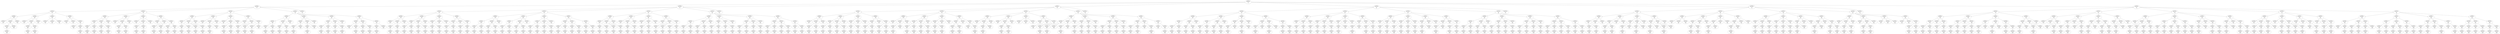 // The tree
digraph {
	314038481 [label="Max node (O)
Depth: 0, Value: 0.0

X | O |  
  | X |  
  |   |  "]
	606995373 [label="Min node (X)
Depth: 1, Value: -8.0

X | O | O
  | X |  
  |   |  "]
	645124236 [label="Max node (O)
Depth: 2, Value: -6.0

X | O | O
X | X |  
  |   |  "]
	723153482 [label="Min node (X)
Depth: 3, Value: -6.0

X | O | O
X | X | O
  |   |  "]
	129090064 [label="Max node (O)
Depth: 4, Value: -6.0

X | O | O
X | X | O
X |   |  "]
	891150809 [label="Max node (O)
Depth: 4, Value: -6.0

X | O | O
X | X | O
  | X |  "]
	680717459 [label="Min node (X)
Depth: 5, Value: -4.0

X | O | O
X | X | O
O | X |  "]
	413129363 [label="Max node (O)
Depth: 6, Value: -4.0

X | O | O
X | X | O
O | X | X"]
	151763078 [label="Min node (X)
Depth: 5, Value: 5.0

X | O | O
X | X | O
  | X | O"]
	947782128 [label="Max node (O)
Depth: 4, Value: -6.0

X | O | O
X | X | O
  |   | X"]
	155757686 [label="Min node (X)
Depth: 3, Value: -6.0

X | O | O
X | X |  
O |   |  "]
	590060206 [label="Max node (O)
Depth: 4, Value: -6.0

X | O | O
X | X | X
O |   |  "]
	858758883 [label="Max node (O)
Depth: 4, Value: -6.0

X | O | O
X | X |  
O | X |  "]
	1042119867 [label="Min node (X)
Depth: 5, Value: -4.0

X | O | O
X | X | O
O | X |  "]
	833969941 [label="Max node (O)
Depth: 6, Value: -4.0

X | O | O
X | X | O
O | X | X"]
	524907554 [label="Min node (X)
Depth: 5, Value: -4.0

X | O | O
X | X |  
O | X | O"]
	149248126 [label="Max node (O)
Depth: 6, Value: -4.0

X | O | O
X | X | X
O | X | O"]
	916524574 [label="Max node (O)
Depth: 4, Value: -6.0

X | O | O
X | X |  
O |   | X"]
	638206123 [label="Min node (X)
Depth: 3, Value: -6.0

X | O | O
X | X |  
  | O |  "]
	91824669 [label="Max node (O)
Depth: 4, Value: -6.0

X | O | O
X | X | X
  | O |  "]
	549121221 [label="Max node (O)
Depth: 4, Value: -6.0

X | O | O
X | X |  
X | O |  "]
	757570036 [label="Max node (O)
Depth: 4, Value: -6.0

X | O | O
X | X |  
  | O | X"]
	764526716 [label="Min node (X)
Depth: 3, Value: -6.0

X | O | O
X | X |  
  |   | O"]
	467794945 [label="Max node (O)
Depth: 4, Value: -6.0

X | O | O
X | X | X
  |   | O"]
	845139323 [label="Max node (O)
Depth: 4, Value: -6.0

X | O | O
X | X |  
X |   | O"]
	967739420 [label="Max node (O)
Depth: 4, Value: -6.0

X | O | O
X | X |  
  | X | O"]
	625815728 [label="Min node (X)
Depth: 5, Value: 5.0

X | O | O
X | X | O
  | X | O"]
	649318994 [label="Min node (X)
Depth: 5, Value: 5.0

X | O | O
X | X |  
O | X | O"]
	506966086 [label="Max node (O)
Depth: 6, Value: -4.0

X | O | O
X | X | X
O | X | O"]
	426007812 [label="Max node (O)
Depth: 2, Value: -6.0

X | O | O
  | X | X
  |   |  "]
	363009776 [label="Min node (X)
Depth: 3, Value: -6.0

X | O | O
O | X | X
  |   |  "]
	167444226 [label="Max node (O)
Depth: 4, Value: -4.0

X | O | O
O | X | X
X |   |  "]
	348110460 [label="Min node (X)
Depth: 5, Value: -4.0

X | O | O
O | X | X
X | O |  "]
	916434289 [label="Max node (O)
Depth: 6, Value: -4.0

X | O | O
O | X | X
X | O | X"]
	501971873 [label="Min node (X)
Depth: 5, Value: -4.0

X | O | O
O | X | X
X |   | O"]
	481126668 [label="Max node (O)
Depth: 6, Value: -inf

X | O | O
O | X | X
X | X | O"]
	608422643 [label="Max node (O)
Depth: 4, Value: -4.0

X | O | O
O | X | X
  | X |  "]
	381460878 [label="Min node (X)
Depth: 5, Value: -4.0

X | O | O
O | X | X
O | X |  "]
	746230874 [label="Max node (O)
Depth: 6, Value: -4.0

X | O | O
O | X | X
O | X | X"]
	975928891 [label="Min node (X)
Depth: 5, Value: -4.0

X | O | O
O | X | X
  | X | O"]
	580402425 [label="Max node (O)
Depth: 6, Value: -inf

X | O | O
O | X | X
X | X | O"]
	931844510 [label="Max node (O)
Depth: 4, Value: -6.0

X | O | O
O | X | X
  |   | X"]
	463184014 [label="Min node (X)
Depth: 3, Value: -6.0

X | O | O
  | X | X
O |   |  "]
	790402547 [label="Max node (O)
Depth: 4, Value: -6.0

X | O | O
X | X | X
O |   |  "]
	1043003127 [label="Max node (O)
Depth: 4, Value: -6.0

X | O | O
  | X | X
O | X |  "]
	246290098 [label="Min node (X)
Depth: 5, Value: -4.0

X | O | O
O | X | X
O | X |  "]
	1008480969 [label="Max node (O)
Depth: 6, Value: -4.0

X | O | O
O | X | X
O | X | X"]
	357797639 [label="Min node (X)
Depth: 5, Value: -4.0

X | O | O
  | X | X
O | X | O"]
	746121894 [label="Max node (O)
Depth: 6, Value: -4.0

X | O | O
X | X | X
O | X | O"]
	482045749 [label="Max node (O)
Depth: 4, Value: -6.0

X | O | O
  | X | X
O |   | X"]
	835041625 [label="Min node (X)
Depth: 3, Value: -6.0

X | O | O
  | X | X
  | O |  "]
	588803801 [label="Max node (O)
Depth: 4, Value: -6.0

X | O | O
X | X | X
  | O |  "]
	407278110 [label="Max node (O)
Depth: 4, Value: -6.0

X | O | O
  | X | X
X | O |  "]
	1010580733 [label="Min node (X)
Depth: 5, Value: -4.0

X | O | O
O | X | X
X | O |  "]
	499054750 [label="Max node (O)
Depth: 6, Value: -4.0

X | O | O
O | X | X
X | O | X"]
	1038787675 [label="Min node (X)
Depth: 5, Value: -4.0

X | O | O
  | X | X
X | O | O"]
	710887504 [label="Max node (O)
Depth: 6, Value: -4.0

X | O | O
X | X | X
X | O | O"]
	472200920 [label="Max node (O)
Depth: 4, Value: -6.0

X | O | O
  | X | X
  | O | X"]
	503549545 [label="Min node (X)
Depth: 3, Value: -6.0

X | O | O
  | X | X
  |   | O"]
	119370023 [label="Max node (O)
Depth: 4, Value: -6.0

X | O | O
X | X | X
  |   | O"]
	1035680678 [label="Max node (O)
Depth: 4, Value: -6.0

X | O | O
  | X | X
X |   | O"]
	712084821 [label="Min node (X)
Depth: 5, Value: -inf

X | O | O
O | X | X
X |   | O"]
	329342276 [label="Max node (O)
Depth: 6, Value: -inf

X | O | O
O | X | X
X | X | O"]
	440417708 [label="Min node (X)
Depth: 5, Value: -4.0

X | O | O
  | X | X
X | O | O"]
	378297437 [label="Max node (O)
Depth: 6, Value: -4.0

X | O | O
X | X | X
X | O | O"]
	540304898 [label="Max node (O)
Depth: 4, Value: -6.0

X | O | O
  | X | X
  | X | O"]
	152732215 [label="Min node (X)
Depth: 5, Value: -inf

X | O | O
O | X | X
  | X | O"]
	966004901 [label="Max node (O)
Depth: 6, Value: -inf

X | O | O
O | X | X
X | X | O"]
	440627988 [label="Min node (X)
Depth: 5, Value: -4.0

X | O | O
  | X | X
O | X | O"]
	820325613 [label="Max node (O)
Depth: 6, Value: -4.0

X | O | O
X | X | X
O | X | O"]
	531392514 [label="Max node (O)
Depth: 2, Value: -6.0

X | O | O
  | X |  
X |   |  "]
	1002357701 [label="Min node (X)
Depth: 3, Value: -6.0

X | O | O
O | X |  
X |   |  "]
	521411441 [label="Max node (O)
Depth: 4, Value: -4.0

X | O | O
O | X | X
X |   |  "]
	235431730 [label="Min node (X)
Depth: 5, Value: -4.0

X | O | O
O | X | X
X | O |  "]
	827119131 [label="Max node (O)
Depth: 6, Value: -4.0

X | O | O
O | X | X
X | O | X"]
	666860336 [label="Min node (X)
Depth: 5, Value: -4.0

X | O | O
O | X | X
X |   | O"]
	773100436 [label="Max node (O)
Depth: 6, Value: -inf

X | O | O
O | X | X
X | X | O"]
	164349469 [label="Max node (O)
Depth: 4, Value: -4.0

X | O | O
O | X |  
X | X |  "]
	422623368 [label="Min node (X)
Depth: 5, Value: -4.0

X | O | O
O | X | O
X | X |  "]
	968419732 [label="Max node (O)
Depth: 6, Value: -4.0

X | O | O
O | X | O
X | X | X"]
	1042691463 [label="Min node (X)
Depth: 5, Value: -4.0

X | O | O
O | X |  
X | X | O"]
	713733497 [label="Max node (O)
Depth: 6, Value: -inf

X | O | O
O | X | X
X | X | O"]
	367122909 [label="Max node (O)
Depth: 4, Value: -6.0

X | O | O
O | X |  
X |   | X"]
	52303203 [label="Min node (X)
Depth: 3, Value: -6.0

X | O | O
  | X | O
X |   |  "]
	22523377 [label="Max node (O)
Depth: 4, Value: -6.0

X | O | O
X | X | O
X |   |  "]
	686931642 [label="Max node (O)
Depth: 4, Value: -6.0

X | O | O
  | X | O
X | X |  "]
	380159103 [label="Min node (X)
Depth: 5, Value: -4.0

X | O | O
O | X | O
X | X |  "]
	937429908 [label="Max node (O)
Depth: 6, Value: -4.0

X | O | O
O | X | O
X | X | X"]
	728293849 [label="Min node (X)
Depth: 5, Value: 5.0

X | O | O
  | X | O
X | X | O"]
	580996305 [label="Max node (O)
Depth: 4, Value: -6.0

X | O | O
  | X | O
X |   | X"]
	855120408 [label="Min node (X)
Depth: 3, Value: -6.0

X | O | O
  | X |  
X | O |  "]
	362104460 [label="Max node (O)
Depth: 4, Value: -6.0

X | O | O
X | X |  
X | O |  "]
	1022815490 [label="Max node (O)
Depth: 4, Value: -6.0

X | O | O
  | X | X
X | O |  "]
	563500727 [label="Min node (X)
Depth: 5, Value: -4.0

X | O | O
O | X | X
X | O |  "]
	359327261 [label="Max node (O)
Depth: 6, Value: -4.0

X | O | O
O | X | X
X | O | X"]
	823026302 [label="Min node (X)
Depth: 5, Value: -4.0

X | O | O
  | X | X
X | O | O"]
	812065294 [label="Max node (O)
Depth: 6, Value: -4.0

X | O | O
X | X | X
X | O | O"]
	133610426 [label="Max node (O)
Depth: 4, Value: -6.0

X | O | O
  | X |  
X | O | X"]
	1061178318 [label="Min node (X)
Depth: 3, Value: -6.0

X | O | O
  | X |  
X |   | O"]
	493921142 [label="Max node (O)
Depth: 4, Value: -6.0

X | O | O
X | X |  
X |   | O"]
	533820376 [label="Max node (O)
Depth: 4, Value: -6.0

X | O | O
  | X | X
X |   | O"]
	461446982 [label="Min node (X)
Depth: 5, Value: -inf

X | O | O
O | X | X
X |   | O"]
	312827101 [label="Max node (O)
Depth: 6, Value: -inf

X | O | O
O | X | X
X | X | O"]
	367257209 [label="Min node (X)
Depth: 5, Value: -4.0

X | O | O
  | X | X
X | O | O"]
	449004799 [label="Max node (O)
Depth: 6, Value: -4.0

X | O | O
X | X | X
X | O | O"]
	345732091 [label="Max node (O)
Depth: 4, Value: -6.0

X | O | O
  | X |  
X | X | O"]
	979671894 [label="Min node (X)
Depth: 5, Value: -inf

X | O | O
O | X |  
X | X | O"]
	443940561 [label="Max node (O)
Depth: 6, Value: -inf

X | O | O
O | X | X
X | X | O"]
	198392943 [label="Min node (X)
Depth: 5, Value: 5.0

X | O | O
  | X | O
X | X | O"]
	38237707 [label="Max node (O)
Depth: 2, Value: -6.0

X | O | O
  | X |  
  | X |  "]
	246792675 [label="Min node (X)
Depth: 3, Value: -6.0

X | O | O
O | X |  
  | X |  "]
	690516583 [label="Max node (O)
Depth: 4, Value: -4.0

X | O | O
O | X | X
  | X |  "]
	813603626 [label="Min node (X)
Depth: 5, Value: -4.0

X | O | O
O | X | X
O | X |  "]
	271167471 [label="Max node (O)
Depth: 6, Value: -4.0

X | O | O
O | X | X
O | X | X"]
	532188989 [label="Min node (X)
Depth: 5, Value: -4.0

X | O | O
O | X | X
  | X | O"]
	258388155 [label="Max node (O)
Depth: 6, Value: -inf

X | O | O
O | X | X
X | X | O"]
	184454222 [label="Max node (O)
Depth: 4, Value: -4.0

X | O | O
O | X |  
X | X |  "]
	668386867 [label="Min node (X)
Depth: 5, Value: -4.0

X | O | O
O | X | O
X | X |  "]
	550172379 [label="Max node (O)
Depth: 6, Value: -4.0

X | O | O
O | X | O
X | X | X"]
	106706379 [label="Min node (X)
Depth: 5, Value: -4.0

X | O | O
O | X |  
X | X | O"]
	312420615 [label="Max node (O)
Depth: 6, Value: -inf

X | O | O
O | X | X
X | X | O"]
	180879849 [label="Max node (O)
Depth: 4, Value: -6.0

X | O | O
O | X |  
  | X | X"]
	848082568 [label="Min node (X)
Depth: 3, Value: -6.0

X | O | O
  | X | O
  | X |  "]
	251814113 [label="Max node (O)
Depth: 4, Value: 5.0

X | O | O
X | X | O
  | X |  "]
	50096110 [label="Min node (X)
Depth: 5, Value: -4.0

X | O | O
X | X | O
O | X |  "]
	455020236 [label="Max node (O)
Depth: 6, Value: -4.0

X | O | O
X | X | O
O | X | X"]
	116908965 [label="Min node (X)
Depth: 5, Value: 5.0

X | O | O
X | X | O
  | X | O"]
	673475620 [label="Max node (O)
Depth: 4, Value: 5.0

X | O | O
  | X | O
X | X |  "]
	831138947 [label="Min node (X)
Depth: 5, Value: -4.0

X | O | O
O | X | O
X | X |  "]
	23429319 [label="Max node (O)
Depth: 6, Value: -4.0

X | O | O
O | X | O
X | X | X"]
	501111355 [label="Min node (X)
Depth: 5, Value: 5.0

X | O | O
  | X | O
X | X | O"]
	482473704 [label="Max node (O)
Depth: 4, Value: -6.0

X | O | O
  | X | O
  | X | X"]
	317627658 [label="Min node (X)
Depth: 3, Value: -6.0

X | O | O
  | X |  
O | X |  "]
	339117167 [label="Max node (O)
Depth: 4, Value: -4.0

X | O | O
X | X |  
O | X |  "]
	942989032 [label="Min node (X)
Depth: 5, Value: -4.0

X | O | O
X | X | O
O | X |  "]
	1057816496 [label="Max node (O)
Depth: 6, Value: -4.0

X | O | O
X | X | O
O | X | X"]
	1014306747 [label="Min node (X)
Depth: 5, Value: -4.0

X | O | O
X | X |  
O | X | O"]
	846050385 [label="Max node (O)
Depth: 6, Value: -4.0

X | O | O
X | X | X
O | X | O"]
	308617682 [label="Max node (O)
Depth: 4, Value: -4.0

X | O | O
  | X | X
O | X |  "]
	299509478 [label="Min node (X)
Depth: 5, Value: -4.0

X | O | O
O | X | X
O | X |  "]
	480390078 [label="Max node (O)
Depth: 6, Value: -4.0

X | O | O
O | X | X
O | X | X"]
	340800319 [label="Min node (X)
Depth: 5, Value: -4.0

X | O | O
  | X | X
O | X | O"]
	457475545 [label="Max node (O)
Depth: 6, Value: -4.0

X | O | O
X | X | X
O | X | O"]
	159585081 [label="Max node (O)
Depth: 4, Value: -6.0

X | O | O
  | X |  
O | X | X"]
	866558229 [label="Min node (X)
Depth: 3, Value: -4.0

X | O | O
  | X |  
  | X | O"]
	96116570 [label="Max node (O)
Depth: 4, Value: 5.0

X | O | O
X | X |  
  | X | O"]
	889151639 [label="Min node (X)
Depth: 5, Value: 5.0

X | O | O
X | X | O
  | X | O"]
	539485393 [label="Min node (X)
Depth: 5, Value: 5.0

X | O | O
X | X |  
O | X | O"]
	942013590 [label="Max node (O)
Depth: 6, Value: -4.0

X | O | O
X | X | X
O | X | O"]
	324238729 [label="Max node (O)
Depth: 4, Value: -4.0

X | O | O
  | X | X
  | X | O"]
	51265054 [label="Min node (X)
Depth: 5, Value: -inf

X | O | O
O | X | X
  | X | O"]
	840182135 [label="Max node (O)
Depth: 6, Value: -inf

X | O | O
O | X | X
X | X | O"]
	55773620 [label="Min node (X)
Depth: 5, Value: -4.0

X | O | O
  | X | X
O | X | O"]
	1053753982 [label="Max node (O)
Depth: 6, Value: -4.0

X | O | O
X | X | X
O | X | O"]
	867876148 [label="Max node (O)
Depth: 4, Value: -4.0

X | O | O
  | X |  
X | X | O"]
	69553417 [label="Min node (X)
Depth: 5, Value: -inf

X | O | O
O | X |  
X | X | O"]
	454057715 [label="Max node (O)
Depth: 6, Value: -inf

X | O | O
O | X | X
X | X | O"]
	125941621 [label="Min node (X)
Depth: 5, Value: 5.0

X | O | O
  | X | O
X | X | O"]
	557480837 [label="Max node (O)
Depth: 2, Value: -8.0

X | O | O
  | X |  
  |   | X"]
	865824870 [label="Min node (X)
Depth: 1, Value: -8.0

X | O |  
O | X |  
  |   |  "]
	446532510 [label="Max node (O)
Depth: 2, Value: -6.0

X | O | X
O | X |  
  |   |  "]
	149793697 [label="Min node (X)
Depth: 3, Value: -6.0

X | O | X
O | X | O
  |   |  "]
	1070896655 [label="Max node (O)
Depth: 4, Value: -6.0

X | O | X
O | X | O
X |   |  "]
	920180445 [label="Max node (O)
Depth: 4, Value: -6.0

X | O | X
O | X | O
  | X |  "]
	476137152 [label="Min node (X)
Depth: 5, Value: -4.0

X | O | X
O | X | O
O | X |  "]
	706409773 [label="Max node (O)
Depth: 6, Value: -4.0

X | O | X
O | X | O
O | X | X"]
	678715600 [label="Min node (X)
Depth: 5, Value: -4.0

X | O | X
O | X | O
  | X | O"]
	474382364 [label="Max node (O)
Depth: 6, Value: -4.0

X | O | X
O | X | O
X | X | O"]
	404301930 [label="Max node (O)
Depth: 4, Value: -6.0

X | O | X
O | X | O
  |   | X"]
	853998365 [label="Min node (X)
Depth: 3, Value: -6.0

X | O | X
O | X |  
O |   |  "]
	701319217 [label="Max node (O)
Depth: 4, Value: -4.0

X | O | X
O | X | X
O |   |  "]
	29153702 [label="Min node (X)
Depth: 5, Value: -4.0

X | O | X
O | X | X
O | O |  "]
	205022387 [label="Max node (O)
Depth: 6, Value: -4.0

X | O | X
O | X | X
O | O | X"]
	703360118 [label="Min node (X)
Depth: 5, Value: -4.0

X | O | X
O | X | X
O |   | O"]
	743958864 [label="Max node (O)
Depth: 6, Value: -inf

X | O | X
O | X | X
O | X | O"]
	978809934 [label="Max node (O)
Depth: 4, Value: -4.0

X | O | X
O | X |  
O | X |  "]
	216389480 [label="Min node (X)
Depth: 5, Value: -4.0

X | O | X
O | X | O
O | X |  "]
	722824959 [label="Max node (O)
Depth: 6, Value: -4.0

X | O | X
O | X | O
O | X | X"]
	829753292 [label="Min node (X)
Depth: 5, Value: -4.0

X | O | X
O | X |  
O | X | O"]
	370811479 [label="Max node (O)
Depth: 6, Value: -inf

X | O | X
O | X | X
O | X | O"]
	162313779 [label="Max node (O)
Depth: 4, Value: -6.0

X | O | X
O | X |  
O |   | X"]
	153904662 [label="Min node (X)
Depth: 3, Value: -6.0

X | O | X
O | X |  
  | O |  "]
	702773306 [label="Max node (O)
Depth: 4, Value: -4.0

X | O | X
O | X | X
  | O |  "]
	598396673 [label="Min node (X)
Depth: 5, Value: -4.0

X | O | X
O | X | X
O | O |  "]
	569249077 [label="Max node (O)
Depth: 6, Value: -4.0

X | O | X
O | X | X
O | O | X"]
	546406170 [label="Min node (X)
Depth: 5, Value: -4.0

X | O | X
O | X | X
  | O | O"]
	634290478 [label="Max node (O)
Depth: 6, Value: -4.0

X | O | X
O | X | X
X | O | O"]
	829559057 [label="Max node (O)
Depth: 4, Value: -6.0

X | O | X
O | X |  
X | O |  "]
	932398923 [label="Max node (O)
Depth: 4, Value: -6.0

X | O | X
O | X |  
  | O | X"]
	361906625 [label="Min node (X)
Depth: 3, Value: -6.0

X | O | X
O | X |  
  |   | O"]
	234883696 [label="Max node (O)
Depth: 4, Value: -4.0

X | O | X
O | X | X
  |   | O"]
	811961974 [label="Min node (X)
Depth: 5, Value: -inf

X | O | X
O | X | X
O |   | O"]
	130165382 [label="Max node (O)
Depth: 6, Value: -inf

X | O | X
O | X | X
O | X | O"]
	15121684 [label="Min node (X)
Depth: 5, Value: -4.0

X | O | X
O | X | X
  | O | O"]
	522773225 [label="Max node (O)
Depth: 6, Value: -4.0

X | O | X
O | X | X
X | O | O"]
	843436048 [label="Max node (O)
Depth: 4, Value: -6.0

X | O | X
O | X |  
X |   | O"]
	1032940449 [label="Max node (O)
Depth: 4, Value: -6.0

X | O | X
O | X |  
  | X | O"]
	76647851 [label="Min node (X)
Depth: 5, Value: -4.0

X | O | X
O | X | O
  | X | O"]
	191658215 [label="Max node (O)
Depth: 6, Value: -4.0

X | O | X
O | X | O
X | X | O"]
	1061689168 [label="Min node (X)
Depth: 5, Value: -4.0

X | O | X
O | X |  
O | X | O"]
	963606355 [label="Max node (O)
Depth: 6, Value: -inf

X | O | X
O | X | X
O | X | O"]
	235453191 [label="Max node (O)
Depth: 2, Value: -6.0

X | O |  
O | X | X
  |   |  "]
	49435205 [label="Min node (X)
Depth: 3, Value: -6.0

X | O | O
O | X | X
  |   |  "]
	670595036 [label="Max node (O)
Depth: 4, Value: -4.0

X | O | O
O | X | X
X |   |  "]
	1042227752 [label="Min node (X)
Depth: 5, Value: -4.0

X | O | O
O | X | X
X | O |  "]
	498535049 [label="Max node (O)
Depth: 6, Value: -4.0

X | O | O
O | X | X
X | O | X"]
	227603650 [label="Min node (X)
Depth: 5, Value: -4.0

X | O | O
O | X | X
X |   | O"]
	609983148 [label="Max node (O)
Depth: 6, Value: -inf

X | O | O
O | X | X
X | X | O"]
	865491004 [label="Max node (O)
Depth: 4, Value: -4.0

X | O | O
O | X | X
  | X |  "]
	192347423 [label="Min node (X)
Depth: 5, Value: -4.0

X | O | O
O | X | X
O | X |  "]
	540406165 [label="Max node (O)
Depth: 6, Value: -4.0

X | O | O
O | X | X
O | X | X"]
	316590044 [label="Min node (X)
Depth: 5, Value: -4.0

X | O | O
O | X | X
  | X | O"]
	91432740 [label="Max node (O)
Depth: 6, Value: -inf

X | O | O
O | X | X
X | X | O"]
	584513720 [label="Max node (O)
Depth: 4, Value: -6.0

X | O | O
O | X | X
  |   | X"]
	520770463 [label="Min node (X)
Depth: 3, Value: -6.0

X | O |  
O | X | X
O |   |  "]
	419981693 [label="Max node (O)
Depth: 4, Value: -4.0

X | O | X
O | X | X
O |   |  "]
	841691158 [label="Min node (X)
Depth: 5, Value: -4.0

X | O | X
O | X | X
O | O |  "]
	425208707 [label="Max node (O)
Depth: 6, Value: -4.0

X | O | X
O | X | X
O | O | X"]
	58463004 [label="Min node (X)
Depth: 5, Value: -4.0

X | O | X
O | X | X
O |   | O"]
	124717677 [label="Max node (O)
Depth: 6, Value: -inf

X | O | X
O | X | X
O | X | O"]
	33193444 [label="Max node (O)
Depth: 4, Value: -4.0

X | O |  
O | X | X
O | X |  "]
	786361623 [label="Min node (X)
Depth: 5, Value: -4.0

X | O | O
O | X | X
O | X |  "]
	910192215 [label="Max node (O)
Depth: 6, Value: -4.0

X | O | O
O | X | X
O | X | X"]
	850752780 [label="Min node (X)
Depth: 5, Value: -4.0

X | O |  
O | X | X
O | X | O"]
	817772120 [label="Max node (O)
Depth: 6, Value: -inf

X | O | X
O | X | X
O | X | O"]
	708980324 [label="Max node (O)
Depth: 4, Value: -6.0

X | O |  
O | X | X
O |   | X"]
	1030900446 [label="Min node (X)
Depth: 3, Value: -6.0

X | O |  
O | X | X
  | O |  "]
	843179087 [label="Max node (O)
Depth: 4, Value: -4.0

X | O | X
O | X | X
  | O |  "]
	440894657 [label="Min node (X)
Depth: 5, Value: -4.0

X | O | X
O | X | X
O | O |  "]
	840954791 [label="Max node (O)
Depth: 6, Value: -4.0

X | O | X
O | X | X
O | O | X"]
	25600722 [label="Min node (X)
Depth: 5, Value: -4.0

X | O | X
O | X | X
  | O | O"]
	24579752 [label="Max node (O)
Depth: 6, Value: -4.0

X | O | X
O | X | X
X | O | O"]
	869398301 [label="Max node (O)
Depth: 4, Value: -4.0

X | O |  
O | X | X
X | O |  "]
	336555450 [label="Min node (X)
Depth: 5, Value: -4.0

X | O | O
O | X | X
X | O |  "]
	647769388 [label="Max node (O)
Depth: 6, Value: -4.0

X | O | O
O | X | X
X | O | X"]
	285600180 [label="Min node (X)
Depth: 5, Value: -4.0

X | O |  
O | X | X
X | O | O"]
	58616336 [label="Max node (O)
Depth: 6, Value: -4.0

X | O | X
O | X | X
X | O | O"]
	706879001 [label="Max node (O)
Depth: 4, Value: -6.0

X | O |  
O | X | X
  | O | X"]
	809217990 [label="Min node (X)
Depth: 3, Value: -6.0

X | O |  
O | X | X
  |   | O"]
	902030528 [label="Max node (O)
Depth: 4, Value: -4.0

X | O | X
O | X | X
  |   | O"]
	1014604529 [label="Min node (X)
Depth: 5, Value: -inf

X | O | X
O | X | X
O |   | O"]
	921643509 [label="Max node (O)
Depth: 6, Value: -inf

X | O | X
O | X | X
O | X | O"]
	607842735 [label="Min node (X)
Depth: 5, Value: -4.0

X | O | X
O | X | X
  | O | O"]
	882860385 [label="Max node (O)
Depth: 6, Value: -4.0

X | O | X
O | X | X
X | O | O"]
	247694205 [label="Max node (O)
Depth: 4, Value: -4.0

X | O |  
O | X | X
X |   | O"]
	1054770540 [label="Min node (X)
Depth: 5, Value: -inf

X | O | O
O | X | X
X |   | O"]
	642265825 [label="Max node (O)
Depth: 6, Value: -inf

X | O | O
O | X | X
X | X | O"]
	1059179714 [label="Min node (X)
Depth: 5, Value: -4.0

X | O |  
O | X | X
X | O | O"]
	149915781 [label="Max node (O)
Depth: 6, Value: -4.0

X | O | X
O | X | X
X | O | O"]
	139726439 [label="Max node (O)
Depth: 4, Value: -inf

X | O |  
O | X | X
  | X | O"]
	986128447 [label="Min node (X)
Depth: 5, Value: -inf

X | O | O
O | X | X
  | X | O"]
	249916463 [label="Max node (O)
Depth: 6, Value: -inf

X | O | O
O | X | X
X | X | O"]
	1067017492 [label="Min node (X)
Depth: 5, Value: -inf

X | O |  
O | X | X
O | X | O"]
	376982715 [label="Max node (O)
Depth: 6, Value: -inf

X | O | X
O | X | X
O | X | O"]
	539574053 [label="Max node (O)
Depth: 2, Value: -6.0

X | O |  
O | X |  
X |   |  "]
	924236506 [label="Min node (X)
Depth: 3, Value: -6.0

X | O | O
O | X |  
X |   |  "]
	201909913 [label="Max node (O)
Depth: 4, Value: -4.0

X | O | O
O | X | X
X |   |  "]
	74918093 [label="Min node (X)
Depth: 5, Value: -4.0

X | O | O
O | X | X
X | O |  "]
	961576840 [label="Max node (O)
Depth: 6, Value: -4.0

X | O | O
O | X | X
X | O | X"]
	327682930 [label="Min node (X)
Depth: 5, Value: -4.0

X | O | O
O | X | X
X |   | O"]
	404365747 [label="Max node (O)
Depth: 6, Value: -inf

X | O | O
O | X | X
X | X | O"]
	757104485 [label="Max node (O)
Depth: 4, Value: -4.0

X | O | O
O | X |  
X | X |  "]
	976653751 [label="Min node (X)
Depth: 5, Value: -4.0

X | O | O
O | X | O
X | X |  "]
	840965690 [label="Max node (O)
Depth: 6, Value: -4.0

X | O | O
O | X | O
X | X | X"]
	230459976 [label="Min node (X)
Depth: 5, Value: -4.0

X | O | O
O | X |  
X | X | O"]
	124472686 [label="Max node (O)
Depth: 6, Value: -inf

X | O | O
O | X | X
X | X | O"]
	309338802 [label="Max node (O)
Depth: 4, Value: -6.0

X | O | O
O | X |  
X |   | X"]
	374911135 [label="Min node (X)
Depth: 3, Value: -6.0

X | O |  
O | X | O
X |   |  "]
	340395707 [label="Max node (O)
Depth: 4, Value: -6.0

X | O | X
O | X | O
X |   |  "]
	980946378 [label="Max node (O)
Depth: 4, Value: -6.0

X | O |  
O | X | O
X | X |  "]
	48255541 [label="Min node (X)
Depth: 5, Value: -4.0

X | O | O
O | X | O
X | X |  "]
	960900311 [label="Max node (O)
Depth: 6, Value: -4.0

X | O | O
O | X | O
X | X | X"]
	881218614 [label="Min node (X)
Depth: 5, Value: -4.0

X | O |  
O | X | O
X | X | O"]
	1031097637 [label="Max node (O)
Depth: 6, Value: -4.0

X | O | X
O | X | O
X | X | O"]
	700130578 [label="Max node (O)
Depth: 4, Value: -6.0

X | O |  
O | X | O
X |   | X"]
	75098313 [label="Min node (X)
Depth: 3, Value: -6.0

X | O |  
O | X |  
X | O |  "]
	423939746 [label="Max node (O)
Depth: 4, Value: -6.0

X | O | X
O | X |  
X | O |  "]
	433814039 [label="Max node (O)
Depth: 4, Value: -6.0

X | O |  
O | X | X
X | O |  "]
	8573190 [label="Min node (X)
Depth: 5, Value: -4.0

X | O | O
O | X | X
X | O |  "]
	485566698 [label="Max node (O)
Depth: 6, Value: -4.0

X | O | O
O | X | X
X | O | X"]
	400081239 [label="Min node (X)
Depth: 5, Value: -4.0

X | O |  
O | X | X
X | O | O"]
	52853016 [label="Max node (O)
Depth: 6, Value: -4.0

X | O | X
O | X | X
X | O | O"]
	290359147 [label="Max node (O)
Depth: 4, Value: -6.0

X | O |  
O | X |  
X | O | X"]
	805042352 [label="Min node (X)
Depth: 3, Value: -6.0

X | O |  
O | X |  
X |   | O"]
	411793089 [label="Max node (O)
Depth: 4, Value: -6.0

X | O | X
O | X |  
X |   | O"]
	475905779 [label="Max node (O)
Depth: 4, Value: -6.0

X | O |  
O | X | X
X |   | O"]
	59913568 [label="Min node (X)
Depth: 5, Value: -inf

X | O | O
O | X | X
X |   | O"]
	689714092 [label="Max node (O)
Depth: 6, Value: -inf

X | O | O
O | X | X
X | X | O"]
	338858409 [label="Min node (X)
Depth: 5, Value: -4.0

X | O |  
O | X | X
X | O | O"]
	943100278 [label="Max node (O)
Depth: 6, Value: -4.0

X | O | X
O | X | X
X | O | O"]
	767081273 [label="Max node (O)
Depth: 4, Value: -6.0

X | O |  
O | X |  
X | X | O"]
	473024343 [label="Min node (X)
Depth: 5, Value: -inf

X | O | O
O | X |  
X | X | O"]
	53477653 [label="Max node (O)
Depth: 6, Value: -inf

X | O | O
O | X | X
X | X | O"]
	58463322 [label="Min node (X)
Depth: 5, Value: -4.0

X | O |  
O | X | O
X | X | O"]
	411255445 [label="Max node (O)
Depth: 6, Value: -4.0

X | O | X
O | X | O
X | X | O"]
	508176380 [label="Max node (O)
Depth: 2, Value: -6.0

X | O |  
O | X |  
  | X |  "]
	285870659 [label="Min node (X)
Depth: 3, Value: -6.0

X | O | O
O | X |  
  | X |  "]
	848380965 [label="Max node (O)
Depth: 4, Value: -4.0

X | O | O
O | X | X
  | X |  "]
	763813789 [label="Min node (X)
Depth: 5, Value: -4.0

X | O | O
O | X | X
O | X |  "]
	284547913 [label="Max node (O)
Depth: 6, Value: -4.0

X | O | O
O | X | X
O | X | X"]
	855497900 [label="Min node (X)
Depth: 5, Value: -4.0

X | O | O
O | X | X
  | X | O"]
	563678319 [label="Max node (O)
Depth: 6, Value: -inf

X | O | O
O | X | X
X | X | O"]
	979970734 [label="Max node (O)
Depth: 4, Value: -4.0

X | O | O
O | X |  
X | X |  "]
	337314314 [label="Min node (X)
Depth: 5, Value: -4.0

X | O | O
O | X | O
X | X |  "]
	309683584 [label="Max node (O)
Depth: 6, Value: -4.0

X | O | O
O | X | O
X | X | X"]
	1032271122 [label="Min node (X)
Depth: 5, Value: -4.0

X | O | O
O | X |  
X | X | O"]
	250711736 [label="Max node (O)
Depth: 6, Value: -inf

X | O | O
O | X | X
X | X | O"]
	940870460 [label="Max node (O)
Depth: 4, Value: -6.0

X | O | O
O | X |  
  | X | X"]
	264972022 [label="Min node (X)
Depth: 3, Value: -6.0

X | O |  
O | X | O
  | X |  "]
	550315650 [label="Max node (O)
Depth: 4, Value: -4.0

X | O | X
O | X | O
  | X |  "]
	949026231 [label="Min node (X)
Depth: 5, Value: -4.0

X | O | X
O | X | O
O | X |  "]
	80258048 [label="Max node (O)
Depth: 6, Value: -4.0

X | O | X
O | X | O
O | X | X"]
	848626081 [label="Min node (X)
Depth: 5, Value: -4.0

X | O | X
O | X | O
  | X | O"]
	977474762 [label="Max node (O)
Depth: 6, Value: -4.0

X | O | X
O | X | O
X | X | O"]
	150326880 [label="Max node (O)
Depth: 4, Value: -4.0

X | O |  
O | X | O
X | X |  "]
	589130655 [label="Min node (X)
Depth: 5, Value: -4.0

X | O | O
O | X | O
X | X |  "]
	884611863 [label="Max node (O)
Depth: 6, Value: -4.0

X | O | O
O | X | O
X | X | X"]
	711932281 [label="Min node (X)
Depth: 5, Value: -4.0

X | O |  
O | X | O
X | X | O"]
	82702525 [label="Max node (O)
Depth: 6, Value: -4.0

X | O | X
O | X | O
X | X | O"]
	156111888 [label="Max node (O)
Depth: 4, Value: -6.0

X | O |  
O | X | O
  | X | X"]
	624636968 [label="Min node (X)
Depth: 3, Value: -6.0

X | O |  
O | X |  
O | X |  "]
	19283189 [label="Max node (O)
Depth: 4, Value: -4.0

X | O | X
O | X |  
O | X |  "]
	927152918 [label="Min node (X)
Depth: 5, Value: -4.0

X | O | X
O | X | O
O | X |  "]
	132558255 [label="Max node (O)
Depth: 6, Value: -4.0

X | O | X
O | X | O
O | X | X"]
	901686712 [label="Min node (X)
Depth: 5, Value: -4.0

X | O | X
O | X |  
O | X | O"]
	912154705 [label="Max node (O)
Depth: 6, Value: -inf

X | O | X
O | X | X
O | X | O"]
	123642225 [label="Max node (O)
Depth: 4, Value: -4.0

X | O |  
O | X | X
O | X |  "]
	526190848 [label="Min node (X)
Depth: 5, Value: -4.0

X | O | O
O | X | X
O | X |  "]
	389792720 [label="Max node (O)
Depth: 6, Value: -4.0

X | O | O
O | X | X
O | X | X"]
	155763028 [label="Min node (X)
Depth: 5, Value: -4.0

X | O |  
O | X | X
O | X | O"]
	937230071 [label="Max node (O)
Depth: 6, Value: -inf

X | O | X
O | X | X
O | X | O"]
	696987 [label="Max node (O)
Depth: 4, Value: -6.0

X | O |  
O | X |  
O | X | X"]
	561765269 [label="Min node (X)
Depth: 3, Value: -6.0

X | O |  
O | X |  
  | X | O"]
	874487597 [label="Max node (O)
Depth: 4, Value: -4.0

X | O | X
O | X |  
  | X | O"]
	29337930 [label="Min node (X)
Depth: 5, Value: -4.0

X | O | X
O | X | O
  | X | O"]
	717676089 [label="Max node (O)
Depth: 6, Value: -4.0

X | O | X
O | X | O
X | X | O"]
	153447633 [label="Min node (X)
Depth: 5, Value: -4.0

X | O | X
O | X |  
O | X | O"]
	964892226 [label="Max node (O)
Depth: 6, Value: -inf

X | O | X
O | X | X
O | X | O"]
	104299671 [label="Max node (O)
Depth: 4, Value: -inf

X | O |  
O | X | X
  | X | O"]
	2388362 [label="Min node (X)
Depth: 5, Value: -inf

X | O | O
O | X | X
  | X | O"]
	208198550 [label="Max node (O)
Depth: 6, Value: -inf

X | O | O
O | X | X
X | X | O"]
	511151537 [label="Min node (X)
Depth: 5, Value: -inf

X | O |  
O | X | X
O | X | O"]
	26900748 [label="Max node (O)
Depth: 6, Value: -inf

X | O | X
O | X | X
O | X | O"]
	312954860 [label="Max node (O)
Depth: 4, Value: -inf

X | O |  
O | X |  
X | X | O"]
	972608280 [label="Min node (X)
Depth: 5, Value: -inf

X | O | O
O | X |  
X | X | O"]
	778112275 [label="Max node (O)
Depth: 6, Value: -inf

X | O | O
O | X | X
X | X | O"]
	160228584 [label="Min node (X)
Depth: 5, Value: -4.0

X | O |  
O | X | O
X | X | O"]
	878836812 [label="Max node (O)
Depth: 6, Value: -4.0

X | O | X
O | X | O
X | X | O"]
	408083631 [label="Max node (O)
Depth: 2, Value: -8.0

X | O |  
O | X |  
  |   | X"]
	526671411 [label="Min node (X)
Depth: 1, Value: -8.0

X | O |  
  | X | O
  |   |  "]
	1007570342 [label="Max node (O)
Depth: 2, Value: -6.0

X | O | X
  | X | O
  |   |  "]
	142421150 [label="Min node (X)
Depth: 3, Value: -6.0

X | O | X
O | X | O
  |   |  "]
	91563328 [label="Max node (O)
Depth: 4, Value: -6.0

X | O | X
O | X | O
X |   |  "]
	549445028 [label="Max node (O)
Depth: 4, Value: -6.0

X | O | X
O | X | O
  | X |  "]
	198160900 [label="Min node (X)
Depth: 5, Value: -4.0

X | O | X
O | X | O
O | X |  "]
	954039643 [label="Max node (O)
Depth: 6, Value: -4.0

X | O | X
O | X | O
O | X | X"]
	411535555 [label="Min node (X)
Depth: 5, Value: -4.0

X | O | X
O | X | O
  | X | O"]
	64518459 [label="Max node (O)
Depth: 6, Value: -4.0

X | O | X
O | X | O
X | X | O"]
	859944135 [label="Max node (O)
Depth: 4, Value: -6.0

X | O | X
O | X | O
  |   | X"]
	497080281 [label="Min node (X)
Depth: 3, Value: -6.0

X | O | X
  | X | O
O |   |  "]
	199525923 [label="Max node (O)
Depth: 4, Value: -4.0

X | O | X
X | X | O
O |   |  "]
	456225130 [label="Min node (X)
Depth: 5, Value: -4.0

X | O | X
X | X | O
O | O |  "]
	1031039911 [label="Max node (O)
Depth: 6, Value: -4.0

X | O | X
X | X | O
O | O | X"]
	182892276 [label="Min node (X)
Depth: 5, Value: -4.0

X | O | X
X | X | O
O |   | O"]
	201890154 [label="Max node (O)
Depth: 6, Value: -inf

X | O | X
X | X | O
O | X | O"]
	428211639 [label="Max node (O)
Depth: 4, Value: -4.0

X | O | X
  | X | O
O | X |  "]
	99663458 [label="Min node (X)
Depth: 5, Value: -4.0

X | O | X
O | X | O
O | X |  "]
	441372850 [label="Max node (O)
Depth: 6, Value: -4.0

X | O | X
O | X | O
O | X | X"]
	268316359 [label="Min node (X)
Depth: 5, Value: -4.0

X | O | X
  | X | O
O | X | O"]
	350276216 [label="Max node (O)
Depth: 6, Value: -inf

X | O | X
X | X | O
O | X | O"]
	335576251 [label="Max node (O)
Depth: 4, Value: -6.0

X | O | X
  | X | O
O |   | X"]
	577025328 [label="Min node (X)
Depth: 3, Value: -6.0

X | O | X
  | X | O
  | O |  "]
	627944164 [label="Max node (O)
Depth: 4, Value: -4.0

X | O | X
X | X | O
  | O |  "]
	328319239 [label="Min node (X)
Depth: 5, Value: -4.0

X | O | X
X | X | O
O | O |  "]
	960084069 [label="Max node (O)
Depth: 6, Value: -4.0

X | O | X
X | X | O
O | O | X"]
	962634086 [label="Min node (X)
Depth: 5, Value: -4.0

X | O | X
X | X | O
  | O | O"]
	383802629 [label="Max node (O)
Depth: 6, Value: -4.0

X | O | X
X | X | O
X | O | O"]
	1007719315 [label="Max node (O)
Depth: 4, Value: -6.0

X | O | X
  | X | O
X | O |  "]
	835562312 [label="Max node (O)
Depth: 4, Value: -6.0

X | O | X
  | X | O
  | O | X"]
	853826222 [label="Min node (X)
Depth: 3, Value: -6.0

X | O | X
  | X | O
  |   | O"]
	376317818 [label="Max node (O)
Depth: 4, Value: -4.0

X | O | X
X | X | O
  |   | O"]
	501057102 [label="Min node (X)
Depth: 5, Value: -inf

X | O | X
X | X | O
O |   | O"]
	101910865 [label="Max node (O)
Depth: 6, Value: -inf

X | O | X
X | X | O
O | X | O"]
	511102862 [label="Min node (X)
Depth: 5, Value: -4.0

X | O | X
X | X | O
  | O | O"]
	407585629 [label="Max node (O)
Depth: 6, Value: -4.0

X | O | X
X | X | O
X | O | O"]
	1019292027 [label="Max node (O)
Depth: 4, Value: -6.0

X | O | X
  | X | O
X |   | O"]
	796301769 [label="Max node (O)
Depth: 4, Value: -6.0

X | O | X
  | X | O
  | X | O"]
	244821466 [label="Min node (X)
Depth: 5, Value: -4.0

X | O | X
O | X | O
  | X | O"]
	756513371 [label="Max node (O)
Depth: 6, Value: -4.0

X | O | X
O | X | O
X | X | O"]
	469088765 [label="Min node (X)
Depth: 5, Value: -4.0

X | O | X
  | X | O
O | X | O"]
	900829276 [label="Max node (O)
Depth: 6, Value: -inf

X | O | X
X | X | O
O | X | O"]
	373729712 [label="Max node (O)
Depth: 2, Value: -6.0

X | O |  
X | X | O
  |   |  "]
	703685215 [label="Min node (X)
Depth: 3, Value: -6.0

X | O | O
X | X | O
  |   |  "]
	195957130 [label="Max node (O)
Depth: 4, Value: -6.0

X | O | O
X | X | O
X |   |  "]
	347551564 [label="Max node (O)
Depth: 4, Value: -6.0

X | O | O
X | X | O
  | X |  "]
	766391313 [label="Min node (X)
Depth: 5, Value: -4.0

X | O | O
X | X | O
O | X |  "]
	602974456 [label="Max node (O)
Depth: 6, Value: -4.0

X | O | O
X | X | O
O | X | X"]
	640404574 [label="Min node (X)
Depth: 5, Value: 5.0

X | O | O
X | X | O
  | X | O"]
	853843815 [label="Max node (O)
Depth: 4, Value: -6.0

X | O | O
X | X | O
  |   | X"]
	93170448 [label="Min node (X)
Depth: 3, Value: -6.0

X | O |  
X | X | O
O |   |  "]
	189196778 [label="Max node (O)
Depth: 4, Value: -4.0

X | O | X
X | X | O
O |   |  "]
	158778312 [label="Min node (X)
Depth: 5, Value: -4.0

X | O | X
X | X | O
O | O |  "]
	227399756 [label="Max node (O)
Depth: 6, Value: -4.0

X | O | X
X | X | O
O | O | X"]
	908174880 [label="Min node (X)
Depth: 5, Value: -4.0

X | O | X
X | X | O
O |   | O"]
	180694721 [label="Max node (O)
Depth: 6, Value: -inf

X | O | X
X | X | O
O | X | O"]
	588674699 [label="Max node (O)
Depth: 4, Value: -4.0

X | O |  
X | X | O
O | X |  "]
	492038000 [label="Min node (X)
Depth: 5, Value: -4.0

X | O | O
X | X | O
O | X |  "]
	490044836 [label="Max node (O)
Depth: 6, Value: -4.0

X | O | O
X | X | O
O | X | X"]
	859127451 [label="Min node (X)
Depth: 5, Value: -4.0

X | O |  
X | X | O
O | X | O"]
	332624081 [label="Max node (O)
Depth: 6, Value: -inf

X | O | X
X | X | O
O | X | O"]
	20001005 [label="Max node (O)
Depth: 4, Value: -6.0

X | O |  
X | X | O
O |   | X"]
	1027263813 [label="Min node (X)
Depth: 3, Value: -6.0

X | O |  
X | X | O
  | O |  "]
	1033117627 [label="Max node (O)
Depth: 4, Value: -4.0

X | O | X
X | X | O
  | O |  "]
	531350891 [label="Min node (X)
Depth: 5, Value: -4.0

X | O | X
X | X | O
O | O |  "]
	845892579 [label="Max node (O)
Depth: 6, Value: -4.0

X | O | X
X | X | O
O | O | X"]
	425294415 [label="Min node (X)
Depth: 5, Value: -4.0

X | O | X
X | X | O
  | O | O"]
	113083800 [label="Max node (O)
Depth: 6, Value: -4.0

X | O | X
X | X | O
X | O | O"]
	742240706 [label="Max node (O)
Depth: 4, Value: -6.0

X | O |  
X | X | O
X | O |  "]
	412193376 [label="Max node (O)
Depth: 4, Value: -6.0

X | O |  
X | X | O
  | O | X"]
	1046290580 [label="Min node (X)
Depth: 3, Value: -6.0

X | O |  
X | X | O
  |   | O"]
	510015195 [label="Max node (O)
Depth: 4, Value: -4.0

X | O | X
X | X | O
  |   | O"]
	808846685 [label="Min node (X)
Depth: 5, Value: -inf

X | O | X
X | X | O
O |   | O"]
	308188319 [label="Max node (O)
Depth: 6, Value: -inf

X | O | X
X | X | O
O | X | O"]
	211433408 [label="Min node (X)
Depth: 5, Value: -4.0

X | O | X
X | X | O
  | O | O"]
	945868782 [label="Max node (O)
Depth: 6, Value: -4.0

X | O | X
X | X | O
X | O | O"]
	525585302 [label="Max node (O)
Depth: 4, Value: -6.0

X | O |  
X | X | O
X |   | O"]
	216926417 [label="Max node (O)
Depth: 4, Value: -6.0

X | O |  
X | X | O
  | X | O"]
	271583002 [label="Min node (X)
Depth: 5, Value: 5.0

X | O | O
X | X | O
  | X | O"]
	965052847 [label="Min node (X)
Depth: 5, Value: 5.0

X | O |  
X | X | O
O | X | O"]
	156836665 [label="Max node (O)
Depth: 6, Value: -inf

X | O | X
X | X | O
O | X | O"]
	799305859 [label="Max node (O)
Depth: 2, Value: -6.0

X | O |  
  | X | O
X |   |  "]
	152134612 [label="Min node (X)
Depth: 3, Value: -6.0

X | O | O
  | X | O
X |   |  "]
	784557335 [label="Max node (O)
Depth: 4, Value: -6.0

X | O | O
X | X | O
X |   |  "]
	321795128 [label="Max node (O)
Depth: 4, Value: -6.0

X | O | O
  | X | O
X | X |  "]
	99291758 [label="Min node (X)
Depth: 5, Value: -4.0

X | O | O
O | X | O
X | X |  "]
	534785882 [label="Max node (O)
Depth: 6, Value: -4.0

X | O | O
O | X | O
X | X | X"]
	819615242 [label="Min node (X)
Depth: 5, Value: 5.0

X | O | O
  | X | O
X | X | O"]
	394579464 [label="Max node (O)
Depth: 4, Value: -6.0

X | O | O
  | X | O
X |   | X"]
	605973086 [label="Min node (X)
Depth: 3, Value: -6.0

X | O |  
O | X | O
X |   |  "]
	1036313590 [label="Max node (O)
Depth: 4, Value: -6.0

X | O | X
O | X | O
X |   |  "]
	228853472 [label="Max node (O)
Depth: 4, Value: -6.0

X | O |  
O | X | O
X | X |  "]
	738791562 [label="Min node (X)
Depth: 5, Value: -4.0

X | O | O
O | X | O
X | X |  "]
	171338537 [label="Max node (O)
Depth: 6, Value: -4.0

X | O | O
O | X | O
X | X | X"]
	652264263 [label="Min node (X)
Depth: 5, Value: -4.0

X | O |  
O | X | O
X | X | O"]
	831991626 [label="Max node (O)
Depth: 6, Value: -4.0

X | O | X
O | X | O
X | X | O"]
	266738059 [label="Max node (O)
Depth: 4, Value: -6.0

X | O |  
O | X | O
X |   | X"]
	885898269 [label="Min node (X)
Depth: 3, Value: -6.0

X | O |  
  | X | O
X | O |  "]
	595215843 [label="Max node (O)
Depth: 4, Value: -6.0

X | O | X
  | X | O
X | O |  "]
	1015796940 [label="Max node (O)
Depth: 4, Value: -6.0

X | O |  
X | X | O
X | O |  "]
	316639017 [label="Max node (O)
Depth: 4, Value: -6.0

X | O |  
  | X | O
X | O | X"]
	472274084 [label="Min node (X)
Depth: 3, Value: -6.0

X | O |  
  | X | O
X |   | O"]
	892197280 [label="Max node (O)
Depth: 4, Value: -6.0

X | O | X
  | X | O
X |   | O"]
	720449691 [label="Max node (O)
Depth: 4, Value: -6.0

X | O |  
X | X | O
X |   | O"]
	760880723 [label="Max node (O)
Depth: 4, Value: -6.0

X | O |  
  | X | O
X | X | O"]
	966151255 [label="Min node (X)
Depth: 5, Value: 5.0

X | O | O
  | X | O
X | X | O"]
	804784080 [label="Min node (X)
Depth: 5, Value: 5.0

X | O |  
O | X | O
X | X | O"]
	359155425 [label="Max node (O)
Depth: 6, Value: -4.0

X | O | X
O | X | O
X | X | O"]
	987876517 [label="Max node (O)
Depth: 2, Value: -6.0

X | O |  
  | X | O
  | X |  "]
	301294389 [label="Min node (X)
Depth: 3, Value: -6.0

X | O | O
  | X | O
  | X |  "]
	463317558 [label="Max node (O)
Depth: 4, Value: 5.0

X | O | O
X | X | O
  | X |  "]
	106280277 [label="Min node (X)
Depth: 5, Value: -4.0

X | O | O
X | X | O
O | X |  "]
	970672434 [label="Max node (O)
Depth: 6, Value: -4.0

X | O | O
X | X | O
O | X | X"]
	79066795 [label="Min node (X)
Depth: 5, Value: 5.0

X | O | O
X | X | O
  | X | O"]
	490443893 [label="Max node (O)
Depth: 4, Value: 5.0

X | O | O
  | X | O
X | X |  "]
	602911516 [label="Min node (X)
Depth: 5, Value: -4.0

X | O | O
O | X | O
X | X |  "]
	24409802 [label="Max node (O)
Depth: 6, Value: -4.0

X | O | O
O | X | O
X | X | X"]
	51902029 [label="Min node (X)
Depth: 5, Value: 5.0

X | O | O
  | X | O
X | X | O"]
	388464404 [label="Max node (O)
Depth: 4, Value: -6.0

X | O | O
  | X | O
  | X | X"]
	917039617 [label="Min node (X)
Depth: 3, Value: -6.0

X | O |  
O | X | O
  | X |  "]
	110558307 [label="Max node (O)
Depth: 4, Value: -4.0

X | O | X
O | X | O
  | X |  "]
	460847344 [label="Min node (X)
Depth: 5, Value: -4.0

X | O | X
O | X | O
O | X |  "]
	174716806 [label="Max node (O)
Depth: 6, Value: -4.0

X | O | X
O | X | O
O | X | X"]
	204387383 [label="Min node (X)
Depth: 5, Value: -4.0

X | O | X
O | X | O
  | X | O"]
	60261732 [label="Max node (O)
Depth: 6, Value: -4.0

X | O | X
O | X | O
X | X | O"]
	389239622 [label="Max node (O)
Depth: 4, Value: -4.0

X | O |  
O | X | O
X | X |  "]
	688302306 [label="Min node (X)
Depth: 5, Value: -4.0

X | O | O
O | X | O
X | X |  "]
	1025358578 [label="Max node (O)
Depth: 6, Value: -4.0

X | O | O
O | X | O
X | X | X"]
	302766663 [label="Min node (X)
Depth: 5, Value: -4.0

X | O |  
O | X | O
X | X | O"]
	277849371 [label="Max node (O)
Depth: 6, Value: -4.0

X | O | X
O | X | O
X | X | O"]
	850200762 [label="Max node (O)
Depth: 4, Value: -6.0

X | O |  
O | X | O
  | X | X"]
	892979387 [label="Min node (X)
Depth: 3, Value: -6.0

X | O |  
  | X | O
O | X |  "]
	822687178 [label="Max node (O)
Depth: 4, Value: -4.0

X | O | X
  | X | O
O | X |  "]
	301719818 [label="Min node (X)
Depth: 5, Value: -4.0

X | O | X
O | X | O
O | X |  "]
	560355677 [label="Max node (O)
Depth: 6, Value: -4.0

X | O | X
O | X | O
O | X | X"]
	141785999 [label="Min node (X)
Depth: 5, Value: -4.0

X | O | X
  | X | O
O | X | O"]
	1056404927 [label="Max node (O)
Depth: 6, Value: -inf

X | O | X
X | X | O
O | X | O"]
	118549503 [label="Max node (O)
Depth: 4, Value: -4.0

X | O |  
X | X | O
O | X |  "]
	28282476 [label="Min node (X)
Depth: 5, Value: -4.0

X | O | O
X | X | O
O | X |  "]
	949510791 [label="Max node (O)
Depth: 6, Value: -4.0

X | O | O
X | X | O
O | X | X"]
	324557674 [label="Min node (X)
Depth: 5, Value: -4.0

X | O |  
X | X | O
O | X | O"]
	645241425 [label="Max node (O)
Depth: 6, Value: -inf

X | O | X
X | X | O
O | X | O"]
	459980853 [label="Max node (O)
Depth: 4, Value: -6.0

X | O |  
  | X | O
O | X | X"]
	230824964 [label="Min node (X)
Depth: 3, Value: -4.0

X | O |  
  | X | O
  | X | O"]
	373272751 [label="Max node (O)
Depth: 4, Value: -4.0

X | O | X
  | X | O
  | X | O"]
	610827718 [label="Min node (X)
Depth: 5, Value: -4.0

X | O | X
O | X | O
  | X | O"]
	1005179904 [label="Max node (O)
Depth: 6, Value: -4.0

X | O | X
O | X | O
X | X | O"]
	64399171 [label="Min node (X)
Depth: 5, Value: -4.0

X | O | X
  | X | O
O | X | O"]
	33023971 [label="Max node (O)
Depth: 6, Value: -inf

X | O | X
X | X | O
O | X | O"]
	542994626 [label="Max node (O)
Depth: 4, Value: -4.0

X | O |  
X | X | O
  | X | O"]
	778888038 [label="Min node (X)
Depth: 5, Value: 5.0

X | O | O
X | X | O
  | X | O"]
	796454207 [label="Min node (X)
Depth: 5, Value: 5.0

X | O |  
X | X | O
O | X | O"]
	940004514 [label="Max node (O)
Depth: 6, Value: -inf

X | O | X
X | X | O
O | X | O"]
	988446389 [label="Max node (O)
Depth: 4, Value: -4.0

X | O |  
  | X | O
X | X | O"]
	330289008 [label="Min node (X)
Depth: 5, Value: 5.0

X | O | O
  | X | O
X | X | O"]
	349846639 [label="Min node (X)
Depth: 5, Value: 5.0

X | O |  
O | X | O
X | X | O"]
	359149363 [label="Max node (O)
Depth: 6, Value: -4.0

X | O | X
O | X | O
X | X | O"]
	986868896 [label="Max node (O)
Depth: 2, Value: -8.0

X | O |  
  | X | O
  |   | X"]
	849840164 [label="Min node (X)
Depth: 1, Value: -8.0

X | O |  
  | X |  
O |   |  "]
	978487729 [label="Max node (O)
Depth: 2, Value: -6.0

X | O | X
  | X |  
O |   |  "]
	932161219 [label="Min node (X)
Depth: 3, Value: -6.0

X | O | X
O | X |  
O |   |  "]
	903243254 [label="Max node (O)
Depth: 4, Value: -4.0

X | O | X
O | X | X
O |   |  "]
	244433031 [label="Min node (X)
Depth: 5, Value: -4.0

X | O | X
O | X | X
O | O |  "]
	865420848 [label="Max node (O)
Depth: 6, Value: -4.0

X | O | X
O | X | X
O | O | X"]
	493158845 [label="Min node (X)
Depth: 5, Value: -4.0

X | O | X
O | X | X
O |   | O"]
	9003724 [label="Max node (O)
Depth: 6, Value: -inf

X | O | X
O | X | X
O | X | O"]
	722768755 [label="Max node (O)
Depth: 4, Value: -4.0

X | O | X
O | X |  
O | X |  "]
	49898984 [label="Min node (X)
Depth: 5, Value: -4.0

X | O | X
O | X | O
O | X |  "]
	281415960 [label="Max node (O)
Depth: 6, Value: -4.0

X | O | X
O | X | O
O | X | X"]
	468225952 [label="Min node (X)
Depth: 5, Value: -4.0

X | O | X
O | X |  
O | X | O"]
	275477918 [label="Max node (O)
Depth: 6, Value: -inf

X | O | X
O | X | X
O | X | O"]
	985604408 [label="Max node (O)
Depth: 4, Value: -6.0

X | O | X
O | X |  
O |   | X"]
	845145168 [label="Min node (X)
Depth: 3, Value: -6.0

X | O | X
  | X | O
O |   |  "]
	369634175 [label="Max node (O)
Depth: 4, Value: -4.0

X | O | X
X | X | O
O |   |  "]
	464401047 [label="Min node (X)
Depth: 5, Value: -4.0

X | O | X
X | X | O
O | O |  "]
	679278636 [label="Max node (O)
Depth: 6, Value: -4.0

X | O | X
X | X | O
O | O | X"]
	322512742 [label="Min node (X)
Depth: 5, Value: -4.0

X | O | X
X | X | O
O |   | O"]
	498899927 [label="Max node (O)
Depth: 6, Value: -inf

X | O | X
X | X | O
O | X | O"]
	856626259 [label="Max node (O)
Depth: 4, Value: -4.0

X | O | X
  | X | O
O | X |  "]
	768742576 [label="Min node (X)
Depth: 5, Value: -4.0

X | O | X
O | X | O
O | X |  "]
	253342132 [label="Max node (O)
Depth: 6, Value: -4.0

X | O | X
O | X | O
O | X | X"]
	189025832 [label="Min node (X)
Depth: 5, Value: -4.0

X | O | X
  | X | O
O | X | O"]
	866113253 [label="Max node (O)
Depth: 6, Value: -inf

X | O | X
X | X | O
O | X | O"]
	834306125 [label="Max node (O)
Depth: 4, Value: -6.0

X | O | X
  | X | O
O |   | X"]
	302067225 [label="Min node (X)
Depth: 3, Value: -6.0

X | O | X
  | X |  
O | O |  "]
	616832577 [label="Max node (O)
Depth: 4, Value: 5.0

X | O | X
X | X |  
O | O |  "]
	136828789 [label="Min node (X)
Depth: 5, Value: -4.0

X | O | X
X | X | O
O | O |  "]
	234203234 [label="Max node (O)
Depth: 6, Value: -4.0

X | O | X
X | X | O
O | O | X"]
	93528399 [label="Min node (X)
Depth: 5, Value: 5.0

X | O | X
X | X |  
O | O | O"]
	91330184 [label="Max node (O)
Depth: 4, Value: 5.0

X | O | X
  | X | X
O | O |  "]
	413751352 [label="Min node (X)
Depth: 5, Value: -4.0

X | O | X
O | X | X
O | O |  "]
	395542277 [label="Max node (O)
Depth: 6, Value: -4.0

X | O | X
O | X | X
O | O | X"]
	50840461 [label="Min node (X)
Depth: 5, Value: 5.0

X | O | X
  | X | X
O | O | O"]
	410382946 [label="Max node (O)
Depth: 4, Value: -6.0

X | O | X
  | X |  
O | O | X"]
	402298106 [label="Min node (X)
Depth: 3, Value: -6.0

X | O | X
  | X |  
O |   | O"]
	219159704 [label="Max node (O)
Depth: 4, Value: 5.0

X | O | X
X | X |  
O |   | O"]
	887925675 [label="Min node (X)
Depth: 5, Value: -inf

X | O | X
X | X | O
O |   | O"]
	660158770 [label="Max node (O)
Depth: 6, Value: -inf

X | O | X
X | X | O
O | X | O"]
	877657917 [label="Min node (X)
Depth: 5, Value: 5.0

X | O | X
X | X |  
O | O | O"]
	644855742 [label="Max node (O)
Depth: 4, Value: 5.0

X | O | X
  | X | X
O |   | O"]
	513881983 [label="Min node (X)
Depth: 5, Value: -inf

X | O | X
O | X | X
O |   | O"]
	237446832 [label="Max node (O)
Depth: 6, Value: -inf

X | O | X
O | X | X
O | X | O"]
	338841017 [label="Min node (X)
Depth: 5, Value: 5.0

X | O | X
  | X | X
O | O | O"]
	136213211 [label="Max node (O)
Depth: 4, Value: -inf

X | O | X
  | X |  
O | X | O"]
	558481570 [label="Min node (X)
Depth: 5, Value: -inf

X | O | X
O | X |  
O | X | O"]
	552557819 [label="Max node (O)
Depth: 6, Value: -inf

X | O | X
O | X | X
O | X | O"]
	947983870 [label="Min node (X)
Depth: 5, Value: -inf

X | O | X
  | X | O
O | X | O"]
	728101883 [label="Max node (O)
Depth: 6, Value: -inf

X | O | X
X | X | O
O | X | O"]
	775812583 [label="Max node (O)
Depth: 2, Value: -6.0

X | O |  
X | X |  
O |   |  "]
	811166728 [label="Min node (X)
Depth: 3, Value: -6.0

X | O | O
X | X |  
O |   |  "]
	1000222552 [label="Max node (O)
Depth: 4, Value: -6.0

X | O | O
X | X | X
O |   |  "]
	182422631 [label="Max node (O)
Depth: 4, Value: -6.0

X | O | O
X | X |  
O | X |  "]
	26279291 [label="Min node (X)
Depth: 5, Value: -4.0

X | O | O
X | X | O
O | X |  "]
	340058301 [label="Max node (O)
Depth: 6, Value: -4.0

X | O | O
X | X | O
O | X | X"]
	1036695197 [label="Min node (X)
Depth: 5, Value: -4.0

X | O | O
X | X |  
O | X | O"]
	847754325 [label="Max node (O)
Depth: 6, Value: -4.0

X | O | O
X | X | X
O | X | O"]
	729482805 [label="Max node (O)
Depth: 4, Value: -6.0

X | O | O
X | X |  
O |   | X"]
	926851899 [label="Min node (X)
Depth: 3, Value: -6.0

X | O |  
X | X | O
O |   |  "]
	350975936 [label="Max node (O)
Depth: 4, Value: -4.0

X | O | X
X | X | O
O |   |  "]
	250486498 [label="Min node (X)
Depth: 5, Value: -4.0

X | O | X
X | X | O
O | O |  "]
	63556505 [label="Max node (O)
Depth: 6, Value: -4.0

X | O | X
X | X | O
O | O | X"]
	123882680 [label="Min node (X)
Depth: 5, Value: -4.0

X | O | X
X | X | O
O |   | O"]
	44020020 [label="Max node (O)
Depth: 6, Value: -inf

X | O | X
X | X | O
O | X | O"]
	737767537 [label="Max node (O)
Depth: 4, Value: -4.0

X | O |  
X | X | O
O | X |  "]
	234764222 [label="Min node (X)
Depth: 5, Value: -4.0

X | O | O
X | X | O
O | X |  "]
	661257800 [label="Max node (O)
Depth: 6, Value: -4.0

X | O | O
X | X | O
O | X | X"]
	330071960 [label="Min node (X)
Depth: 5, Value: -4.0

X | O |  
X | X | O
O | X | O"]
	118955156 [label="Max node (O)
Depth: 6, Value: -inf

X | O | X
X | X | O
O | X | O"]
	935212719 [label="Max node (O)
Depth: 4, Value: -6.0

X | O |  
X | X | O
O |   | X"]
	316306144 [label="Min node (X)
Depth: 3, Value: -6.0

X | O |  
X | X |  
O | O |  "]
	686675089 [label="Max node (O)
Depth: 4, Value: 5.0

X | O | X
X | X |  
O | O |  "]
	562595646 [label="Min node (X)
Depth: 5, Value: -4.0

X | O | X
X | X | O
O | O |  "]
	182318379 [label="Max node (O)
Depth: 6, Value: -4.0

X | O | X
X | X | O
O | O | X"]
	668633578 [label="Min node (X)
Depth: 5, Value: 5.0

X | O | X
X | X |  
O | O | O"]
	1000803754 [label="Max node (O)
Depth: 4, Value: -6.0

X | O |  
X | X | X
O | O |  "]
	926065600 [label="Max node (O)
Depth: 4, Value: -6.0

X | O |  
X | X |  
O | O | X"]
	787926829 [label="Min node (X)
Depth: 3, Value: -6.0

X | O |  
X | X |  
O |   | O"]
	328198947 [label="Max node (O)
Depth: 4, Value: 5.0

X | O | X
X | X |  
O |   | O"]
	65646619 [label="Min node (X)
Depth: 5, Value: -inf

X | O | X
X | X | O
O |   | O"]
	505169611 [label="Max node (O)
Depth: 6, Value: -inf

X | O | X
X | X | O
O | X | O"]
	833773811 [label="Min node (X)
Depth: 5, Value: 5.0

X | O | X
X | X |  
O | O | O"]
	394189270 [label="Max node (O)
Depth: 4, Value: -6.0

X | O |  
X | X | X
O |   | O"]
	642428505 [label="Max node (O)
Depth: 4, Value: -6.0

X | O |  
X | X |  
O | X | O"]
	669450537 [label="Min node (X)
Depth: 5, Value: -4.0

X | O | O
X | X |  
O | X | O"]
	99553795 [label="Max node (O)
Depth: 6, Value: -4.0

X | O | O
X | X | X
O | X | O"]
	846699751 [label="Min node (X)
Depth: 5, Value: -4.0

X | O |  
X | X | O
O | X | O"]
	895544632 [label="Max node (O)
Depth: 6, Value: -inf

X | O | X
X | X | O
O | X | O"]
	223107646 [label="Max node (O)
Depth: 2, Value: -6.0

X | O |  
  | X | X
O |   |  "]
	477272564 [label="Min node (X)
Depth: 3, Value: -6.0

X | O | O
  | X | X
O |   |  "]
	43702450 [label="Max node (O)
Depth: 4, Value: -6.0

X | O | O
X | X | X
O |   |  "]
	451208780 [label="Max node (O)
Depth: 4, Value: -6.0

X | O | O
  | X | X
O | X |  "]
	10910549 [label="Min node (X)
Depth: 5, Value: -4.0

X | O | O
O | X | X
O | X |  "]
	308231336 [label="Max node (O)
Depth: 6, Value: -4.0

X | O | O
O | X | X
O | X | X"]
	32300675 [label="Min node (X)
Depth: 5, Value: -4.0

X | O | O
  | X | X
O | X | O"]
	352442131 [label="Max node (O)
Depth: 6, Value: -4.0

X | O | O
X | X | X
O | X | O"]
	958843316 [label="Max node (O)
Depth: 4, Value: -6.0

X | O | O
  | X | X
O |   | X"]
	972224876 [label="Min node (X)
Depth: 3, Value: -6.0

X | O |  
O | X | X
O |   |  "]
	35965425 [label="Max node (O)
Depth: 4, Value: -4.0

X | O | X
O | X | X
O |   |  "]
	345108686 [label="Min node (X)
Depth: 5, Value: -4.0

X | O | X
O | X | X
O | O |  "]
	712716829 [label="Max node (O)
Depth: 6, Value: -4.0

X | O | X
O | X | X
O | O | X"]
	170538613 [label="Min node (X)
Depth: 5, Value: -4.0

X | O | X
O | X | X
O |   | O"]
	426236555 [label="Max node (O)
Depth: 6, Value: -inf

X | O | X
O | X | X
O | X | O"]
	788042318 [label="Max node (O)
Depth: 4, Value: -4.0

X | O |  
O | X | X
O | X |  "]
	543439954 [label="Min node (X)
Depth: 5, Value: -4.0

X | O | O
O | X | X
O | X |  "]
	613083330 [label="Max node (O)
Depth: 6, Value: -4.0

X | O | O
O | X | X
O | X | X"]
	1047423402 [label="Min node (X)
Depth: 5, Value: -4.0

X | O |  
O | X | X
O | X | O"]
	948152776 [label="Max node (O)
Depth: 6, Value: -inf

X | O | X
O | X | X
O | X | O"]
	681349726 [label="Max node (O)
Depth: 4, Value: -6.0

X | O |  
O | X | X
O |   | X"]
	8193610 [label="Min node (X)
Depth: 3, Value: -6.0

X | O |  
  | X | X
O | O |  "]
	54160372 [label="Max node (O)
Depth: 4, Value: 5.0

X | O | X
  | X | X
O | O |  "]
	83487494 [label="Min node (X)
Depth: 5, Value: -4.0

X | O | X
O | X | X
O | O |  "]
	7884446 [label="Max node (O)
Depth: 6, Value: -4.0

X | O | X
O | X | X
O | O | X"]
	652882122 [label="Min node (X)
Depth: 5, Value: 5.0

X | O | X
  | X | X
O | O | O"]
	94385335 [label="Max node (O)
Depth: 4, Value: -6.0

X | O |  
X | X | X
O | O |  "]
	488318979 [label="Max node (O)
Depth: 4, Value: -6.0

X | O |  
  | X | X
O | O | X"]
	442715530 [label="Min node (X)
Depth: 3, Value: -6.0

X | O |  
  | X | X
O |   | O"]
	953448329 [label="Max node (O)
Depth: 4, Value: 5.0

X | O | X
  | X | X
O |   | O"]
	680339959 [label="Min node (X)
Depth: 5, Value: -inf

X | O | X
O | X | X
O |   | O"]
	532092419 [label="Max node (O)
Depth: 6, Value: -inf

X | O | X
O | X | X
O | X | O"]
	193447234 [label="Min node (X)
Depth: 5, Value: 5.0

X | O | X
  | X | X
O | O | O"]
	1060848501 [label="Max node (O)
Depth: 4, Value: -6.0

X | O |  
X | X | X
O |   | O"]
	574983604 [label="Max node (O)
Depth: 4, Value: -6.0

X | O |  
  | X | X
O | X | O"]
	581080547 [label="Min node (X)
Depth: 5, Value: -4.0

X | O | O
  | X | X
O | X | O"]
	945834290 [label="Max node (O)
Depth: 6, Value: -4.0

X | O | O
X | X | X
O | X | O"]
	487722534 [label="Min node (X)
Depth: 5, Value: -4.0

X | O |  
O | X | X
O | X | O"]
	783302043 [label="Max node (O)
Depth: 6, Value: -inf

X | O | X
O | X | X
O | X | O"]
	583454818 [label="Max node (O)
Depth: 2, Value: -6.0

X | O |  
  | X |  
O | X |  "]
	169636 [label="Min node (X)
Depth: 3, Value: -6.0

X | O | O
  | X |  
O | X |  "]
	243654300 [label="Max node (O)
Depth: 4, Value: -4.0

X | O | O
X | X |  
O | X |  "]
	371343315 [label="Min node (X)
Depth: 5, Value: -4.0

X | O | O
X | X | O
O | X |  "]
	748451510 [label="Max node (O)
Depth: 6, Value: -4.0

X | O | O
X | X | O
O | X | X"]
	1073702668 [label="Min node (X)
Depth: 5, Value: -4.0

X | O | O
X | X |  
O | X | O"]
	766067147 [label="Max node (O)
Depth: 6, Value: -4.0

X | O | O
X | X | X
O | X | O"]
	1036442138 [label="Max node (O)
Depth: 4, Value: -4.0

X | O | O
  | X | X
O | X |  "]
	435829779 [label="Min node (X)
Depth: 5, Value: -4.0

X | O | O
O | X | X
O | X |  "]
	822680658 [label="Max node (O)
Depth: 6, Value: -4.0

X | O | O
O | X | X
O | X | X"]
	546251488 [label="Min node (X)
Depth: 5, Value: -4.0

X | O | O
  | X | X
O | X | O"]
	449747546 [label="Max node (O)
Depth: 6, Value: -4.0

X | O | O
X | X | X
O | X | O"]
	847155588 [label="Max node (O)
Depth: 4, Value: -6.0

X | O | O
  | X |  
O | X | X"]
	223270571 [label="Min node (X)
Depth: 3, Value: -6.0

X | O |  
O | X |  
O | X |  "]
	778581303 [label="Max node (O)
Depth: 4, Value: -4.0

X | O | X
O | X |  
O | X |  "]
	768531142 [label="Min node (X)
Depth: 5, Value: -4.0

X | O | X
O | X | O
O | X |  "]
	145602964 [label="Max node (O)
Depth: 6, Value: -4.0

X | O | X
O | X | O
O | X | X"]
	155479081 [label="Min node (X)
Depth: 5, Value: -4.0

X | O | X
O | X |  
O | X | O"]
	160149777 [label="Max node (O)
Depth: 6, Value: -inf

X | O | X
O | X | X
O | X | O"]
	946108937 [label="Max node (O)
Depth: 4, Value: -4.0

X | O |  
O | X | X
O | X |  "]
	710101439 [label="Min node (X)
Depth: 5, Value: -4.0

X | O | O
O | X | X
O | X |  "]
	889905495 [label="Max node (O)
Depth: 6, Value: -4.0

X | O | O
O | X | X
O | X | X"]
	908609288 [label="Min node (X)
Depth: 5, Value: -4.0

X | O |  
O | X | X
O | X | O"]
	836021666 [label="Max node (O)
Depth: 6, Value: -inf

X | O | X
O | X | X
O | X | O"]
	576523367 [label="Max node (O)
Depth: 4, Value: -6.0

X | O |  
O | X |  
O | X | X"]
	386168992 [label="Min node (X)
Depth: 3, Value: -6.0

X | O |  
  | X | O
O | X |  "]
	81429790 [label="Max node (O)
Depth: 4, Value: -4.0

X | O | X
  | X | O
O | X |  "]
	936431204 [label="Min node (X)
Depth: 5, Value: -4.0

X | O | X
O | X | O
O | X |  "]
	7681956 [label="Max node (O)
Depth: 6, Value: -4.0

X | O | X
O | X | O
O | X | X"]
	233663988 [label="Min node (X)
Depth: 5, Value: -4.0

X | O | X
  | X | O
O | X | O"]
	336923861 [label="Max node (O)
Depth: 6, Value: -inf

X | O | X
X | X | O
O | X | O"]
	417241414 [label="Max node (O)
Depth: 4, Value: -4.0

X | O |  
X | X | O
O | X |  "]
	1015510600 [label="Min node (X)
Depth: 5, Value: -4.0

X | O | O
X | X | O
O | X |  "]
	915231973 [label="Max node (O)
Depth: 6, Value: -4.0

X | O | O
X | X | O
O | X | X"]
	668604505 [label="Min node (X)
Depth: 5, Value: -4.0

X | O |  
X | X | O
O | X | O"]
	416104259 [label="Max node (O)
Depth: 6, Value: -inf

X | O | X
X | X | O
O | X | O"]
	645016198 [label="Max node (O)
Depth: 4, Value: -6.0

X | O |  
  | X | O
O | X | X"]
	471386454 [label="Min node (X)
Depth: 3, Value: -6.0

X | O |  
  | X |  
O | X | O"]
	619593844 [label="Max node (O)
Depth: 4, Value: -inf

X | O | X
  | X |  
O | X | O"]
	1069331200 [label="Min node (X)
Depth: 5, Value: -inf

X | O | X
O | X |  
O | X | O"]
	441908966 [label="Max node (O)
Depth: 6, Value: -inf

X | O | X
O | X | X
O | X | O"]
	941247627 [label="Min node (X)
Depth: 5, Value: -inf

X | O | X
  | X | O
O | X | O"]
	154842482 [label="Max node (O)
Depth: 6, Value: -inf

X | O | X
X | X | O
O | X | O"]
	964847146 [label="Max node (O)
Depth: 4, Value: -inf

X | O |  
X | X |  
O | X | O"]
	581350146 [label="Min node (X)
Depth: 5, Value: -4.0

X | O | O
X | X |  
O | X | O"]
	141365843 [label="Max node (O)
Depth: 6, Value: -4.0

X | O | O
X | X | X
O | X | O"]
	735198169 [label="Min node (X)
Depth: 5, Value: -4.0

X | O |  
X | X | O
O | X | O"]
	745388196 [label="Max node (O)
Depth: 6, Value: -inf

X | O | X
X | X | O
O | X | O"]
	338467001 [label="Max node (O)
Depth: 4, Value: -inf

X | O |  
  | X | X
O | X | O"]
	345477891 [label="Min node (X)
Depth: 5, Value: -4.0

X | O | O
  | X | X
O | X | O"]
	450838325 [label="Max node (O)
Depth: 6, Value: -4.0

X | O | O
X | X | X
O | X | O"]
	973726064 [label="Min node (X)
Depth: 5, Value: -4.0

X | O |  
O | X | X
O | X | O"]
	88005422 [label="Max node (O)
Depth: 6, Value: -inf

X | O | X
O | X | X
O | X | O"]
	934456989 [label="Max node (O)
Depth: 2, Value: -8.0

X | O |  
  | X |  
O |   | X"]
	849975098 [label="Min node (X)
Depth: 1, Value: -8.0

X | O |  
  | X |  
  | O |  "]
	52909945 [label="Max node (O)
Depth: 2, Value: -6.0

X | O | X
  | X |  
  | O |  "]
	530741217 [label="Min node (X)
Depth: 3, Value: -6.0

X | O | X
O | X |  
  | O |  "]
	57888134 [label="Max node (O)
Depth: 4, Value: -4.0

X | O | X
O | X | X
  | O |  "]
	176281614 [label="Min node (X)
Depth: 5, Value: -4.0

X | O | X
O | X | X
O | O |  "]
	391863507 [label="Max node (O)
Depth: 6, Value: -4.0

X | O | X
O | X | X
O | O | X"]
	565556711 [label="Min node (X)
Depth: 5, Value: -4.0

X | O | X
O | X | X
  | O | O"]
	730630886 [label="Max node (O)
Depth: 6, Value: -4.0

X | O | X
O | X | X
X | O | O"]
	82652513 [label="Max node (O)
Depth: 4, Value: -6.0

X | O | X
O | X |  
X | O |  "]
	747963894 [label="Max node (O)
Depth: 4, Value: -6.0

X | O | X
O | X |  
  | O | X"]
	252974326 [label="Min node (X)
Depth: 3, Value: -6.0

X | O | X
  | X | O
  | O |  "]
	989709242 [label="Max node (O)
Depth: 4, Value: -4.0

X | O | X
X | X | O
  | O |  "]
	370278282 [label="Min node (X)
Depth: 5, Value: -4.0

X | O | X
X | X | O
O | O |  "]
	478274254 [label="Max node (O)
Depth: 6, Value: -4.0

X | O | X
X | X | O
O | O | X"]
	575155858 [label="Min node (X)
Depth: 5, Value: -4.0

X | O | X
X | X | O
  | O | O"]
	668232031 [label="Max node (O)
Depth: 6, Value: -4.0

X | O | X
X | X | O
X | O | O"]
	447083970 [label="Max node (O)
Depth: 4, Value: -6.0

X | O | X
  | X | O
X | O |  "]
	828698970 [label="Max node (O)
Depth: 4, Value: -6.0

X | O | X
  | X | O
  | O | X"]
	455197754 [label="Min node (X)
Depth: 3, Value: -6.0

X | O | X
  | X |  
O | O |  "]
	744070861 [label="Max node (O)
Depth: 4, Value: 5.0

X | O | X
X | X |  
O | O |  "]
	716899933 [label="Min node (X)
Depth: 5, Value: -4.0

X | O | X
X | X | O
O | O |  "]
	536387130 [label="Max node (O)
Depth: 6, Value: -4.0

X | O | X
X | X | O
O | O | X"]
	744536228 [label="Min node (X)
Depth: 5, Value: 5.0

X | O | X
X | X |  
O | O | O"]
	674694394 [label="Max node (O)
Depth: 4, Value: 5.0

X | O | X
  | X | X
O | O |  "]
	571998384 [label="Min node (X)
Depth: 5, Value: -4.0

X | O | X
O | X | X
O | O |  "]
	499814982 [label="Max node (O)
Depth: 6, Value: -4.0

X | O | X
O | X | X
O | O | X"]
	989241344 [label="Min node (X)
Depth: 5, Value: 5.0

X | O | X
  | X | X
O | O | O"]
	1047872204 [label="Max node (O)
Depth: 4, Value: -6.0

X | O | X
  | X |  
O | O | X"]
	331272377 [label="Min node (X)
Depth: 3, Value: -6.0

X | O | X
  | X |  
  | O | O"]
	855742068 [label="Max node (O)
Depth: 4, Value: 5.0

X | O | X
X | X |  
  | O | O"]
	665552852 [label="Min node (X)
Depth: 5, Value: -4.0

X | O | X
X | X | O
  | O | O"]
	40413761 [label="Max node (O)
Depth: 6, Value: -4.0

X | O | X
X | X | O
X | O | O"]
	436094840 [label="Min node (X)
Depth: 5, Value: 5.0

X | O | X
X | X |  
O | O | O"]
	890195569 [label="Max node (O)
Depth: 4, Value: 5.0

X | O | X
  | X | X
  | O | O"]
	979443784 [label="Min node (X)
Depth: 5, Value: -4.0

X | O | X
O | X | X
  | O | O"]
	790323385 [label="Max node (O)
Depth: 6, Value: -4.0

X | O | X
O | X | X
X | O | O"]
	912995630 [label="Min node (X)
Depth: 5, Value: 5.0

X | O | X
  | X | X
O | O | O"]
	136930703 [label="Max node (O)
Depth: 4, Value: -6.0

X | O | X
  | X |  
X | O | O"]
	539686515 [label="Max node (O)
Depth: 2, Value: -6.0

X | O |  
X | X |  
  | O |  "]
	1064255760 [label="Min node (X)
Depth: 3, Value: -6.0

X | O | O
X | X |  
  | O |  "]
	346174548 [label="Max node (O)
Depth: 4, Value: -6.0

X | O | O
X | X | X
  | O |  "]
	841776574 [label="Max node (O)
Depth: 4, Value: -6.0

X | O | O
X | X |  
X | O |  "]
	1020500194 [label="Max node (O)
Depth: 4, Value: -6.0

X | O | O
X | X |  
  | O | X"]
	882541734 [label="Min node (X)
Depth: 3, Value: -6.0

X | O |  
X | X | O
  | O |  "]
	363314121 [label="Max node (O)
Depth: 4, Value: -4.0

X | O | X
X | X | O
  | O |  "]
	742095017 [label="Min node (X)
Depth: 5, Value: -4.0

X | O | X
X | X | O
O | O |  "]
	129521919 [label="Max node (O)
Depth: 6, Value: -4.0

X | O | X
X | X | O
O | O | X"]
	443897702 [label="Min node (X)
Depth: 5, Value: -4.0

X | O | X
X | X | O
  | O | O"]
	706287083 [label="Max node (O)
Depth: 6, Value: -4.0

X | O | X
X | X | O
X | O | O"]
	193058739 [label="Max node (O)
Depth: 4, Value: -6.0

X | O |  
X | X | O
X | O |  "]
	735429942 [label="Max node (O)
Depth: 4, Value: -6.0

X | O |  
X | X | O
  | O | X"]
	1045089596 [label="Min node (X)
Depth: 3, Value: -6.0

X | O |  
X | X |  
O | O |  "]
	33080296 [label="Max node (O)
Depth: 4, Value: 5.0

X | O | X
X | X |  
O | O |  "]
	397419801 [label="Min node (X)
Depth: 5, Value: -4.0

X | O | X
X | X | O
O | O |  "]
	716118638 [label="Max node (O)
Depth: 6, Value: -4.0

X | O | X
X | X | O
O | O | X"]
	704348680 [label="Min node (X)
Depth: 5, Value: 5.0

X | O | X
X | X |  
O | O | O"]
	1011274043 [label="Max node (O)
Depth: 4, Value: -6.0

X | O |  
X | X | X
O | O |  "]
	364852777 [label="Max node (O)
Depth: 4, Value: -6.0

X | O |  
X | X |  
O | O | X"]
	880494039 [label="Min node (X)
Depth: 3, Value: -6.0

X | O |  
X | X |  
  | O | O"]
	409472852 [label="Max node (O)
Depth: 4, Value: 5.0

X | O | X
X | X |  
  | O | O"]
	794643435 [label="Min node (X)
Depth: 5, Value: -4.0

X | O | X
X | X | O
  | O | O"]
	255309206 [label="Max node (O)
Depth: 6, Value: -4.0

X | O | X
X | X | O
X | O | O"]
	98165521 [label="Min node (X)
Depth: 5, Value: 5.0

X | O | X
X | X |  
O | O | O"]
	936798973 [label="Max node (O)
Depth: 4, Value: -6.0

X | O |  
X | X | X
  | O | O"]
	751110042 [label="Max node (O)
Depth: 4, Value: -6.0

X | O |  
X | X |  
X | O | O"]
	316253845 [label="Max node (O)
Depth: 2, Value: -6.0

X | O |  
  | X | X
  | O |  "]
	83972052 [label="Min node (X)
Depth: 3, Value: -6.0

X | O | O
  | X | X
  | O |  "]
	262154610 [label="Max node (O)
Depth: 4, Value: -6.0

X | O | O
X | X | X
  | O |  "]
	12037245 [label="Max node (O)
Depth: 4, Value: -6.0

X | O | O
  | X | X
X | O |  "]
	994427853 [label="Min node (X)
Depth: 5, Value: -4.0

X | O | O
O | X | X
X | O |  "]
	660396394 [label="Max node (O)
Depth: 6, Value: -4.0

X | O | O
O | X | X
X | O | X"]
	737974370 [label="Min node (X)
Depth: 5, Value: -4.0

X | O | O
  | X | X
X | O | O"]
	233123246 [label="Max node (O)
Depth: 6, Value: -4.0

X | O | O
X | X | X
X | O | O"]
	295564419 [label="Max node (O)
Depth: 4, Value: -6.0

X | O | O
  | X | X
  | O | X"]
	48066886 [label="Min node (X)
Depth: 3, Value: -6.0

X | O |  
O | X | X
  | O |  "]
	644566671 [label="Max node (O)
Depth: 4, Value: -4.0

X | O | X
O | X | X
  | O |  "]
	122918875 [label="Min node (X)
Depth: 5, Value: -4.0

X | O | X
O | X | X
O | O |  "]
	2066921 [label="Max node (O)
Depth: 6, Value: -4.0

X | O | X
O | X | X
O | O | X"]
	419207778 [label="Min node (X)
Depth: 5, Value: -4.0

X | O | X
O | X | X
  | O | O"]
	913778119 [label="Max node (O)
Depth: 6, Value: -4.0

X | O | X
O | X | X
X | O | O"]
	786735874 [label="Max node (O)
Depth: 4, Value: -4.0

X | O |  
O | X | X
X | O |  "]
	866726932 [label="Min node (X)
Depth: 5, Value: -4.0

X | O | O
O | X | X
X | O |  "]
	596157272 [label="Max node (O)
Depth: 6, Value: -4.0

X | O | O
O | X | X
X | O | X"]
	735626531 [label="Min node (X)
Depth: 5, Value: -4.0

X | O |  
O | X | X
X | O | O"]
	442466362 [label="Max node (O)
Depth: 6, Value: -4.0

X | O | X
O | X | X
X | O | O"]
	987407476 [label="Max node (O)
Depth: 4, Value: -6.0

X | O |  
O | X | X
  | O | X"]
	1008255950 [label="Min node (X)
Depth: 3, Value: -6.0

X | O |  
  | X | X
O | O |  "]
	883920562 [label="Max node (O)
Depth: 4, Value: 5.0

X | O | X
  | X | X
O | O |  "]
	514959051 [label="Min node (X)
Depth: 5, Value: -4.0

X | O | X
O | X | X
O | O |  "]
	562427027 [label="Max node (O)
Depth: 6, Value: -4.0

X | O | X
O | X | X
O | O | X"]
	339476314 [label="Min node (X)
Depth: 5, Value: 5.0

X | O | X
  | X | X
O | O | O"]
	28713420 [label="Max node (O)
Depth: 4, Value: -6.0

X | O |  
X | X | X
O | O |  "]
	296619328 [label="Max node (O)
Depth: 4, Value: -6.0

X | O |  
  | X | X
O | O | X"]
	456063769 [label="Min node (X)
Depth: 3, Value: -6.0

X | O |  
  | X | X
  | O | O"]
	632275780 [label="Max node (O)
Depth: 4, Value: 5.0

X | O | X
  | X | X
  | O | O"]
	15941078 [label="Min node (X)
Depth: 5, Value: -4.0

X | O | X
O | X | X
  | O | O"]
	319393002 [label="Max node (O)
Depth: 6, Value: -4.0

X | O | X
O | X | X
X | O | O"]
	511475863 [label="Min node (X)
Depth: 5, Value: 5.0

X | O | X
  | X | X
O | O | O"]
	304265267 [label="Max node (O)
Depth: 4, Value: -6.0

X | O |  
X | X | X
  | O | O"]
	494925582 [label="Max node (O)
Depth: 4, Value: -6.0

X | O |  
  | X | X
X | O | O"]
	707798214 [label="Min node (X)
Depth: 5, Value: -4.0

X | O | O
  | X | X
X | O | O"]
	329699998 [label="Max node (O)
Depth: 6, Value: -4.0

X | O | O
X | X | X
X | O | O"]
	701633827 [label="Min node (X)
Depth: 5, Value: -4.0

X | O |  
O | X | X
X | O | O"]
	415520269 [label="Max node (O)
Depth: 6, Value: -4.0

X | O | X
O | X | X
X | O | O"]
	904451574 [label="Max node (O)
Depth: 2, Value: -6.0

X | O |  
  | X |  
X | O |  "]
	289766568 [label="Min node (X)
Depth: 3, Value: -6.0

X | O | O
  | X |  
X | O |  "]
	218892033 [label="Max node (O)
Depth: 4, Value: -6.0

X | O | O
X | X |  
X | O |  "]
	210934477 [label="Max node (O)
Depth: 4, Value: -6.0

X | O | O
  | X | X
X | O |  "]
	966341176 [label="Min node (X)
Depth: 5, Value: -4.0

X | O | O
O | X | X
X | O |  "]
	271921164 [label="Max node (O)
Depth: 6, Value: -4.0

X | O | O
O | X | X
X | O | X"]
	590736019 [label="Min node (X)
Depth: 5, Value: -4.0

X | O | O
  | X | X
X | O | O"]
	574310539 [label="Max node (O)
Depth: 6, Value: -4.0

X | O | O
X | X | X
X | O | O"]
	228472155 [label="Max node (O)
Depth: 4, Value: -6.0

X | O | O
  | X |  
X | O | X"]
	328701097 [label="Min node (X)
Depth: 3, Value: -6.0

X | O |  
O | X |  
X | O |  "]
	1004996693 [label="Max node (O)
Depth: 4, Value: -6.0

X | O | X
O | X |  
X | O |  "]
	159955688 [label="Max node (O)
Depth: 4, Value: -6.0

X | O |  
O | X | X
X | O |  "]
	1032958290 [label="Min node (X)
Depth: 5, Value: -4.0

X | O | O
O | X | X
X | O |  "]
	279896673 [label="Max node (O)
Depth: 6, Value: -4.0

X | O | O
O | X | X
X | O | X"]
	14237179 [label="Min node (X)
Depth: 5, Value: -4.0

X | O |  
O | X | X
X | O | O"]
	495097140 [label="Max node (O)
Depth: 6, Value: -4.0

X | O | X
O | X | X
X | O | O"]
	217534112 [label="Max node (O)
Depth: 4, Value: -6.0

X | O |  
O | X |  
X | O | X"]
	1034134872 [label="Min node (X)
Depth: 3, Value: -6.0

X | O |  
  | X | O
X | O |  "]
	486776274 [label="Max node (O)
Depth: 4, Value: -6.0

X | O | X
  | X | O
X | O |  "]
	309604720 [label="Max node (O)
Depth: 4, Value: -6.0

X | O |  
X | X | O
X | O |  "]
	464759702 [label="Max node (O)
Depth: 4, Value: -6.0

X | O |  
  | X | O
X | O | X"]
	604907552 [label="Min node (X)
Depth: 3, Value: -6.0

X | O |  
  | X |  
X | O | O"]
	638571096 [label="Max node (O)
Depth: 4, Value: -6.0

X | O | X
  | X |  
X | O | O"]
	779693733 [label="Max node (O)
Depth: 4, Value: -6.0

X | O |  
X | X |  
X | O | O"]
	84799966 [label="Max node (O)
Depth: 4, Value: -6.0

X | O |  
  | X | X
X | O | O"]
	115005679 [label="Min node (X)
Depth: 5, Value: -4.0

X | O | O
  | X | X
X | O | O"]
	368126268 [label="Max node (O)
Depth: 6, Value: -4.0

X | O | O
X | X | X
X | O | O"]
	566667695 [label="Min node (X)
Depth: 5, Value: -4.0

X | O |  
O | X | X
X | O | O"]
	638082164 [label="Max node (O)
Depth: 6, Value: -4.0

X | O | X
O | X | X
X | O | O"]
	810557239 [label="Max node (O)
Depth: 2, Value: -8.0

X | O |  
  | X |  
  | O | X"]
	947335596 [label="Min node (X)
Depth: 1, Value: -6.0

X | O |  
  | X |  
  |   | O"]
	23260302 [label="Max node (O)
Depth: 2, Value: -6.0

X | O | X
  | X |  
  |   | O"]
	851335315 [label="Min node (X)
Depth: 3, Value: -6.0

X | O | X
O | X |  
  |   | O"]
	800500772 [label="Max node (O)
Depth: 4, Value: -4.0

X | O | X
O | X | X
  |   | O"]
	444680149 [label="Min node (X)
Depth: 5, Value: -inf

X | O | X
O | X | X
O |   | O"]
	502486959 [label="Max node (O)
Depth: 6, Value: -inf

X | O | X
O | X | X
O | X | O"]
	1037502191 [label="Min node (X)
Depth: 5, Value: -4.0

X | O | X
O | X | X
  | O | O"]
	939993688 [label="Max node (O)
Depth: 6, Value: -4.0

X | O | X
O | X | X
X | O | O"]
	263244633 [label="Max node (O)
Depth: 4, Value: -6.0

X | O | X
O | X |  
X |   | O"]
	595885018 [label="Max node (O)
Depth: 4, Value: -6.0

X | O | X
O | X |  
  | X | O"]
	140590033 [label="Min node (X)
Depth: 5, Value: -4.0

X | O | X
O | X | O
  | X | O"]
	326871484 [label="Max node (O)
Depth: 6, Value: -4.0

X | O | X
O | X | O
X | X | O"]
	905821414 [label="Min node (X)
Depth: 5, Value: -4.0

X | O | X
O | X |  
O | X | O"]
	1017584946 [label="Max node (O)
Depth: 6, Value: -inf

X | O | X
O | X | X
O | X | O"]
	1047187892 [label="Min node (X)
Depth: 3, Value: -6.0

X | O | X
  | X | O
  |   | O"]
	7876249 [label="Max node (O)
Depth: 4, Value: -4.0

X | O | X
X | X | O
  |   | O"]
	461091696 [label="Min node (X)
Depth: 5, Value: -inf

X | O | X
X | X | O
O |   | O"]
	896528980 [label="Max node (O)
Depth: 6, Value: -inf

X | O | X
X | X | O
O | X | O"]
	980715542 [label="Min node (X)
Depth: 5, Value: -4.0

X | O | X
X | X | O
  | O | O"]
	468106523 [label="Max node (O)
Depth: 6, Value: -4.0

X | O | X
X | X | O
X | O | O"]
	323349002 [label="Max node (O)
Depth: 4, Value: -6.0

X | O | X
  | X | O
X |   | O"]
	758662171 [label="Max node (O)
Depth: 4, Value: -6.0

X | O | X
  | X | O
  | X | O"]
	130773886 [label="Min node (X)
Depth: 5, Value: -4.0

X | O | X
O | X | O
  | X | O"]
	162164449 [label="Max node (O)
Depth: 6, Value: -4.0

X | O | X
O | X | O
X | X | O"]
	483966552 [label="Min node (X)
Depth: 5, Value: -4.0

X | O | X
  | X | O
O | X | O"]
	972506252 [label="Max node (O)
Depth: 6, Value: -inf

X | O | X
X | X | O
O | X | O"]
	1041698386 [label="Min node (X)
Depth: 3, Value: -6.0

X | O | X
  | X |  
O |   | O"]
	204374602 [label="Max node (O)
Depth: 4, Value: 5.0

X | O | X
X | X |  
O |   | O"]
	455312486 [label="Min node (X)
Depth: 5, Value: -inf

X | O | X
X | X | O
O |   | O"]
	32189891 [label="Max node (O)
Depth: 6, Value: -inf

X | O | X
X | X | O
O | X | O"]
	677668562 [label="Min node (X)
Depth: 5, Value: 5.0

X | O | X
X | X |  
O | O | O"]
	809470786 [label="Max node (O)
Depth: 4, Value: 5.0

X | O | X
  | X | X
O |   | O"]
	968206735 [label="Min node (X)
Depth: 5, Value: -inf

X | O | X
O | X | X
O |   | O"]
	884507822 [label="Max node (O)
Depth: 6, Value: -inf

X | O | X
O | X | X
O | X | O"]
	680866474 [label="Min node (X)
Depth: 5, Value: 5.0

X | O | X
  | X | X
O | O | O"]
	630613426 [label="Max node (O)
Depth: 4, Value: -inf

X | O | X
  | X |  
O | X | O"]
	1053660474 [label="Min node (X)
Depth: 5, Value: -inf

X | O | X
O | X |  
O | X | O"]
	772334256 [label="Max node (O)
Depth: 6, Value: -inf

X | O | X
O | X | X
O | X | O"]
	1014459368 [label="Min node (X)
Depth: 5, Value: -inf

X | O | X
  | X | O
O | X | O"]
	472852406 [label="Max node (O)
Depth: 6, Value: -inf

X | O | X
X | X | O
O | X | O"]
	419889202 [label="Min node (X)
Depth: 3, Value: -6.0

X | O | X
  | X |  
  | O | O"]
	469885922 [label="Max node (O)
Depth: 4, Value: 5.0

X | O | X
X | X |  
  | O | O"]
	918265302 [label="Min node (X)
Depth: 5, Value: -4.0

X | O | X
X | X | O
  | O | O"]
	707088807 [label="Max node (O)
Depth: 6, Value: -4.0

X | O | X
X | X | O
X | O | O"]
	160564780 [label="Min node (X)
Depth: 5, Value: 5.0

X | O | X
X | X |  
O | O | O"]
	823322316 [label="Max node (O)
Depth: 4, Value: 5.0

X | O | X
  | X | X
  | O | O"]
	932646612 [label="Min node (X)
Depth: 5, Value: -4.0

X | O | X
O | X | X
  | O | O"]
	867040867 [label="Max node (O)
Depth: 6, Value: -4.0

X | O | X
O | X | X
X | O | O"]
	237922402 [label="Min node (X)
Depth: 5, Value: 5.0

X | O | X
  | X | X
O | O | O"]
	636029712 [label="Max node (O)
Depth: 4, Value: -6.0

X | O | X
  | X |  
X | O | O"]
	1030146164 [label="Max node (O)
Depth: 2, Value: -6.0

X | O |  
X | X |  
  |   | O"]
	257494632 [label="Min node (X)
Depth: 3, Value: -6.0

X | O | O
X | X |  
  |   | O"]
	1033580289 [label="Max node (O)
Depth: 4, Value: -6.0

X | O | O
X | X | X
  |   | O"]
	195565071 [label="Max node (O)
Depth: 4, Value: -6.0

X | O | O
X | X |  
X |   | O"]
	889538466 [label="Max node (O)
Depth: 4, Value: -6.0

X | O | O
X | X |  
  | X | O"]
	436605059 [label="Min node (X)
Depth: 5, Value: 5.0

X | O | O
X | X | O
  | X | O"]
	719193619 [label="Min node (X)
Depth: 5, Value: 5.0

X | O | O
X | X |  
O | X | O"]
	591363707 [label="Max node (O)
Depth: 6, Value: -4.0

X | O | O
X | X | X
O | X | O"]
	206109747 [label="Min node (X)
Depth: 3, Value: -6.0

X | O |  
X | X | O
  |   | O"]
	421959570 [label="Max node (O)
Depth: 4, Value: -4.0

X | O | X
X | X | O
  |   | O"]
	15813899 [label="Min node (X)
Depth: 5, Value: -inf

X | O | X
X | X | O
O |   | O"]
	300983747 [label="Max node (O)
Depth: 6, Value: -inf

X | O | X
X | X | O
O | X | O"]
	341904371 [label="Min node (X)
Depth: 5, Value: -4.0

X | O | X
X | X | O
  | O | O"]
	670358640 [label="Max node (O)
Depth: 6, Value: -4.0

X | O | X
X | X | O
X | O | O"]
	811547551 [label="Max node (O)
Depth: 4, Value: -6.0

X | O |  
X | X | O
X |   | O"]
	174227023 [label="Max node (O)
Depth: 4, Value: -6.0

X | O |  
X | X | O
  | X | O"]
	486506536 [label="Min node (X)
Depth: 5, Value: 5.0

X | O | O
X | X | O
  | X | O"]
	935224041 [label="Min node (X)
Depth: 5, Value: 5.0

X | O |  
X | X | O
O | X | O"]
	963923295 [label="Max node (O)
Depth: 6, Value: -inf

X | O | X
X | X | O
O | X | O"]
	563153273 [label="Min node (X)
Depth: 3, Value: -6.0

X | O |  
X | X |  
O |   | O"]
	961778103 [label="Max node (O)
Depth: 4, Value: 5.0

X | O | X
X | X |  
O |   | O"]
	185827985 [label="Min node (X)
Depth: 5, Value: -inf

X | O | X
X | X | O
O |   | O"]
	242089115 [label="Max node (O)
Depth: 6, Value: -inf

X | O | X
X | X | O
O | X | O"]
	656659026 [label="Min node (X)
Depth: 5, Value: 5.0

X | O | X
X | X |  
O | O | O"]
	175982556 [label="Max node (O)
Depth: 4, Value: -6.0

X | O |  
X | X | X
O |   | O"]
	438370159 [label="Max node (O)
Depth: 4, Value: -6.0

X | O |  
X | X |  
O | X | O"]
	189888485 [label="Min node (X)
Depth: 5, Value: -4.0

X | O | O
X | X |  
O | X | O"]
	741605388 [label="Max node (O)
Depth: 6, Value: -4.0

X | O | O
X | X | X
O | X | O"]
	8415809 [label="Min node (X)
Depth: 5, Value: -4.0

X | O |  
X | X | O
O | X | O"]
	137529987 [label="Max node (O)
Depth: 6, Value: -inf

X | O | X
X | X | O
O | X | O"]
	1020624646 [label="Min node (X)
Depth: 3, Value: -6.0

X | O |  
X | X |  
  | O | O"]
	113965513 [label="Max node (O)
Depth: 4, Value: 5.0

X | O | X
X | X |  
  | O | O"]
	826058538 [label="Min node (X)
Depth: 5, Value: -4.0

X | O | X
X | X | O
  | O | O"]
	448668745 [label="Max node (O)
Depth: 6, Value: -4.0

X | O | X
X | X | O
X | O | O"]
	329040547 [label="Min node (X)
Depth: 5, Value: 5.0

X | O | X
X | X |  
O | O | O"]
	973559928 [label="Max node (O)
Depth: 4, Value: -6.0

X | O |  
X | X | X
  | O | O"]
	745647681 [label="Max node (O)
Depth: 4, Value: -6.0

X | O |  
X | X |  
X | O | O"]
	60006118 [label="Max node (O)
Depth: 2, Value: -6.0

X | O |  
  | X | X
  |   | O"]
	1011198314 [label="Min node (X)
Depth: 3, Value: -6.0

X | O | O
  | X | X
  |   | O"]
	695208506 [label="Max node (O)
Depth: 4, Value: -6.0

X | O | O
X | X | X
  |   | O"]
	559669918 [label="Max node (O)
Depth: 4, Value: -6.0

X | O | O
  | X | X
X |   | O"]
	128865096 [label="Min node (X)
Depth: 5, Value: -inf

X | O | O
O | X | X
X |   | O"]
	1001393460 [label="Max node (O)
Depth: 6, Value: -inf

X | O | O
O | X | X
X | X | O"]
	843985756 [label="Min node (X)
Depth: 5, Value: -4.0

X | O | O
  | X | X
X | O | O"]
	772633771 [label="Max node (O)
Depth: 6, Value: -4.0

X | O | O
X | X | X
X | O | O"]
	698183169 [label="Max node (O)
Depth: 4, Value: -6.0

X | O | O
  | X | X
  | X | O"]
	796375810 [label="Min node (X)
Depth: 5, Value: -inf

X | O | O
O | X | X
  | X | O"]
	1060800474 [label="Max node (O)
Depth: 6, Value: -inf

X | O | O
O | X | X
X | X | O"]
	615052353 [label="Min node (X)
Depth: 5, Value: -4.0

X | O | O
  | X | X
O | X | O"]
	699141240 [label="Max node (O)
Depth: 6, Value: -4.0

X | O | O
X | X | X
O | X | O"]
	436044469 [label="Min node (X)
Depth: 3, Value: -6.0

X | O |  
O | X | X
  |   | O"]
	1066491551 [label="Max node (O)
Depth: 4, Value: -4.0

X | O | X
O | X | X
  |   | O"]
	587110251 [label="Min node (X)
Depth: 5, Value: -inf

X | O | X
O | X | X
O |   | O"]
	901584624 [label="Max node (O)
Depth: 6, Value: -inf

X | O | X
O | X | X
O | X | O"]
	562536265 [label="Min node (X)
Depth: 5, Value: -4.0

X | O | X
O | X | X
  | O | O"]
	751149539 [label="Max node (O)
Depth: 6, Value: -4.0

X | O | X
O | X | X
X | O | O"]
	733295560 [label="Max node (O)
Depth: 4, Value: -4.0

X | O |  
O | X | X
X |   | O"]
	379033558 [label="Min node (X)
Depth: 5, Value: -inf

X | O | O
O | X | X
X |   | O"]
	505446186 [label="Max node (O)
Depth: 6, Value: -inf

X | O | O
O | X | X
X | X | O"]
	1001149949 [label="Min node (X)
Depth: 5, Value: -4.0

X | O |  
O | X | X
X | O | O"]
	320618530 [label="Max node (O)
Depth: 6, Value: -4.0

X | O | X
O | X | X
X | O | O"]
	696927248 [label="Max node (O)
Depth: 4, Value: -inf

X | O |  
O | X | X
  | X | O"]
	709861223 [label="Min node (X)
Depth: 5, Value: -inf

X | O | O
O | X | X
  | X | O"]
	282044531 [label="Max node (O)
Depth: 6, Value: -inf

X | O | O
O | X | X
X | X | O"]
	161367691 [label="Min node (X)
Depth: 5, Value: -inf

X | O |  
O | X | X
O | X | O"]
	357303988 [label="Max node (O)
Depth: 6, Value: -inf

X | O | X
O | X | X
O | X | O"]
	871186364 [label="Min node (X)
Depth: 3, Value: -6.0

X | O |  
  | X | X
O |   | O"]
	429876575 [label="Max node (O)
Depth: 4, Value: 5.0

X | O | X
  | X | X
O |   | O"]
	116493725 [label="Min node (X)
Depth: 5, Value: -inf

X | O | X
O | X | X
O |   | O"]
	877330335 [label="Max node (O)
Depth: 6, Value: -inf

X | O | X
O | X | X
O | X | O"]
	360919446 [label="Min node (X)
Depth: 5, Value: 5.0

X | O | X
  | X | X
O | O | O"]
	564482706 [label="Max node (O)
Depth: 4, Value: -6.0

X | O |  
X | X | X
O |   | O"]
	251786629 [label="Max node (O)
Depth: 4, Value: -6.0

X | O |  
  | X | X
O | X | O"]
	66875308 [label="Min node (X)
Depth: 5, Value: -4.0

X | O | O
  | X | X
O | X | O"]
	989731609 [label="Max node (O)
Depth: 6, Value: -4.0

X | O | O
X | X | X
O | X | O"]
	1046331419 [label="Min node (X)
Depth: 5, Value: -4.0

X | O |  
O | X | X
O | X | O"]
	547367219 [label="Max node (O)
Depth: 6, Value: -inf

X | O | X
O | X | X
O | X | O"]
	258782135 [label="Min node (X)
Depth: 3, Value: -6.0

X | O |  
  | X | X
  | O | O"]
	294657217 [label="Max node (O)
Depth: 4, Value: 5.0

X | O | X
  | X | X
  | O | O"]
	537975694 [label="Min node (X)
Depth: 5, Value: -4.0

X | O | X
O | X | X
  | O | O"]
	609816144 [label="Max node (O)
Depth: 6, Value: -4.0

X | O | X
O | X | X
X | O | O"]
	129318728 [label="Min node (X)
Depth: 5, Value: 5.0

X | O | X
  | X | X
O | O | O"]
	603345081 [label="Max node (O)
Depth: 4, Value: -6.0

X | O |  
X | X | X
  | O | O"]
	568930526 [label="Max node (O)
Depth: 4, Value: -6.0

X | O |  
  | X | X
X | O | O"]
	357808039 [label="Min node (X)
Depth: 5, Value: -4.0

X | O | O
  | X | X
X | O | O"]
	453706180 [label="Max node (O)
Depth: 6, Value: -4.0

X | O | O
X | X | X
X | O | O"]
	198104384 [label="Min node (X)
Depth: 5, Value: -4.0

X | O |  
O | X | X
X | O | O"]
	683100816 [label="Max node (O)
Depth: 6, Value: -4.0

X | O | X
O | X | X
X | O | O"]
	784315485 [label="Max node (O)
Depth: 2, Value: -6.0

X | O |  
  | X |  
X |   | O"]
	325897099 [label="Min node (X)
Depth: 3, Value: -6.0

X | O | O
  | X |  
X |   | O"]
	452023068 [label="Max node (O)
Depth: 4, Value: -6.0

X | O | O
X | X |  
X |   | O"]
	742801521 [label="Max node (O)
Depth: 4, Value: -6.0

X | O | O
  | X | X
X |   | O"]
	174952624 [label="Min node (X)
Depth: 5, Value: -inf

X | O | O
O | X | X
X |   | O"]
	752545140 [label="Max node (O)
Depth: 6, Value: -inf

X | O | O
O | X | X
X | X | O"]
	604539956 [label="Min node (X)
Depth: 5, Value: -4.0

X | O | O
  | X | X
X | O | O"]
	599607260 [label="Max node (O)
Depth: 6, Value: -4.0

X | O | O
X | X | X
X | O | O"]
	872341800 [label="Max node (O)
Depth: 4, Value: -6.0

X | O | O
  | X |  
X | X | O"]
	518547049 [label="Min node (X)
Depth: 5, Value: -inf

X | O | O
O | X |  
X | X | O"]
	277070883 [label="Max node (O)
Depth: 6, Value: -inf

X | O | O
O | X | X
X | X | O"]
	446200421 [label="Min node (X)
Depth: 5, Value: 5.0

X | O | O
  | X | O
X | X | O"]
	515483144 [label="Min node (X)
Depth: 3, Value: -6.0

X | O |  
O | X |  
X |   | O"]
	224955479 [label="Max node (O)
Depth: 4, Value: -6.0

X | O | X
O | X |  
X |   | O"]
	541845621 [label="Max node (O)
Depth: 4, Value: -6.0

X | O |  
O | X | X
X |   | O"]
	72952083 [label="Min node (X)
Depth: 5, Value: -inf

X | O | O
O | X | X
X |   | O"]
	570866939 [label="Max node (O)
Depth: 6, Value: -inf

X | O | O
O | X | X
X | X | O"]
	794412451 [label="Min node (X)
Depth: 5, Value: -4.0

X | O |  
O | X | X
X | O | O"]
	333052818 [label="Max node (O)
Depth: 6, Value: -4.0

X | O | X
O | X | X
X | O | O"]
	95036541 [label="Max node (O)
Depth: 4, Value: -6.0

X | O |  
O | X |  
X | X | O"]
	206003789 [label="Min node (X)
Depth: 5, Value: -inf

X | O | O
O | X |  
X | X | O"]
	15651580 [label="Max node (O)
Depth: 6, Value: -inf

X | O | O
O | X | X
X | X | O"]
	585443741 [label="Min node (X)
Depth: 5, Value: -4.0

X | O |  
O | X | O
X | X | O"]
	168923585 [label="Max node (O)
Depth: 6, Value: -4.0

X | O | X
O | X | O
X | X | O"]
	689925865 [label="Min node (X)
Depth: 3, Value: -6.0

X | O |  
  | X | O
X |   | O"]
	905209594 [label="Max node (O)
Depth: 4, Value: -6.0

X | O | X
  | X | O
X |   | O"]
	878927048 [label="Max node (O)
Depth: 4, Value: -6.0

X | O |  
X | X | O
X |   | O"]
	265599645 [label="Max node (O)
Depth: 4, Value: -6.0

X | O |  
  | X | O
X | X | O"]
	541764035 [label="Min node (X)
Depth: 5, Value: 5.0

X | O | O
  | X | O
X | X | O"]
	921437789 [label="Min node (X)
Depth: 5, Value: 5.0

X | O |  
O | X | O
X | X | O"]
	650587506 [label="Max node (O)
Depth: 6, Value: -4.0

X | O | X
O | X | O
X | X | O"]
	153878270 [label="Min node (X)
Depth: 3, Value: -6.0

X | O |  
  | X |  
X | O | O"]
	396708477 [label="Max node (O)
Depth: 4, Value: -6.0

X | O | X
  | X |  
X | O | O"]
	324651444 [label="Max node (O)
Depth: 4, Value: -6.0

X | O |  
X | X |  
X | O | O"]
	414837096 [label="Max node (O)
Depth: 4, Value: -6.0

X | O |  
  | X | X
X | O | O"]
	421903836 [label="Min node (X)
Depth: 5, Value: -4.0

X | O | O
  | X | X
X | O | O"]
	1029417885 [label="Max node (O)
Depth: 6, Value: -4.0

X | O | O
X | X | X
X | O | O"]
	98046442 [label="Min node (X)
Depth: 5, Value: -4.0

X | O |  
O | X | X
X | O | O"]
	706393788 [label="Max node (O)
Depth: 6, Value: -4.0

X | O | X
O | X | X
X | O | O"]
	91301789 [label="Max node (O)
Depth: 2, Value: -6.0

X | O |  
  | X |  
  | X | O"]
	979037805 [label="Min node (X)
Depth: 3, Value: -4.0

X | O | O
  | X |  
  | X | O"]
	1022337511 [label="Max node (O)
Depth: 4, Value: 5.0

X | O | O
X | X |  
  | X | O"]
	232624971 [label="Min node (X)
Depth: 5, Value: 5.0

X | O | O
X | X | O
  | X | O"]
	917699857 [label="Min node (X)
Depth: 5, Value: 5.0

X | O | O
X | X |  
O | X | O"]
	907992035 [label="Max node (O)
Depth: 6, Value: -4.0

X | O | O
X | X | X
O | X | O"]
	747254742 [label="Max node (O)
Depth: 4, Value: -4.0

X | O | O
  | X | X
  | X | O"]
	599818555 [label="Min node (X)
Depth: 5, Value: -inf

X | O | O
O | X | X
  | X | O"]
	1067708980 [label="Max node (O)
Depth: 6, Value: -inf

X | O | O
O | X | X
X | X | O"]
	786499914 [label="Min node (X)
Depth: 5, Value: -4.0

X | O | O
  | X | X
O | X | O"]
	906755403 [label="Max node (O)
Depth: 6, Value: -4.0

X | O | O
X | X | X
O | X | O"]
	429617057 [label="Max node (O)
Depth: 4, Value: -4.0

X | O | O
  | X |  
X | X | O"]
	848672477 [label="Min node (X)
Depth: 5, Value: -inf

X | O | O
O | X |  
X | X | O"]
	45861766 [label="Max node (O)
Depth: 6, Value: -inf

X | O | O
O | X | X
X | X | O"]
	664886855 [label="Min node (X)
Depth: 5, Value: 5.0

X | O | O
  | X | O
X | X | O"]
	120246385 [label="Min node (X)
Depth: 3, Value: -4.0

X | O |  
O | X |  
  | X | O"]
	278106682 [label="Max node (O)
Depth: 4, Value: -4.0

X | O | X
O | X |  
  | X | O"]
	352068620 [label="Min node (X)
Depth: 5, Value: -4.0

X | O | X
O | X | O
  | X | O"]
	107057822 [label="Max node (O)
Depth: 6, Value: -4.0

X | O | X
O | X | O
X | X | O"]
	1006985896 [label="Min node (X)
Depth: 5, Value: -4.0

X | O | X
O | X |  
O | X | O"]
	725243772 [label="Max node (O)
Depth: 6, Value: -inf

X | O | X
O | X | X
O | X | O"]
	586250978 [label="Max node (O)
Depth: 4, Value: -inf

X | O |  
O | X | X
  | X | O"]
	1048589171 [label="Min node (X)
Depth: 5, Value: -inf

X | O | O
O | X | X
  | X | O"]
	189583570 [label="Max node (O)
Depth: 6, Value: -inf

X | O | O
O | X | X
X | X | O"]
	304786149 [label="Min node (X)
Depth: 5, Value: -inf

X | O |  
O | X | X
O | X | O"]
	860265420 [label="Max node (O)
Depth: 6, Value: -inf

X | O | X
O | X | X
O | X | O"]
	903189357 [label="Max node (O)
Depth: 4, Value: -inf

X | O |  
O | X |  
X | X | O"]
	1038974117 [label="Min node (X)
Depth: 5, Value: -inf

X | O | O
O | X |  
X | X | O"]
	972172316 [label="Max node (O)
Depth: 6, Value: -inf

X | O | O
O | X | X
X | X | O"]
	700598112 [label="Min node (X)
Depth: 5, Value: -4.0

X | O |  
O | X | O
X | X | O"]
	737726425 [label="Max node (O)
Depth: 6, Value: -4.0

X | O | X
O | X | O
X | X | O"]
	379783131 [label="Min node (X)
Depth: 3, Value: -4.0

X | O |  
  | X | O
  | X | O"]
	878615553 [label="Max node (O)
Depth: 4, Value: -4.0

X | O | X
  | X | O
  | X | O"]
	246208941 [label="Min node (X)
Depth: 5, Value: -4.0

X | O | X
O | X | O
  | X | O"]
	207603759 [label="Max node (O)
Depth: 6, Value: -4.0

X | O | X
O | X | O
X | X | O"]
	606833698 [label="Min node (X)
Depth: 5, Value: -4.0

X | O | X
  | X | O
O | X | O"]
	482298473 [label="Max node (O)
Depth: 6, Value: -inf

X | O | X
X | X | O
O | X | O"]
	950643956 [label="Max node (O)
Depth: 4, Value: -4.0

X | O |  
X | X | O
  | X | O"]
	198133232 [label="Min node (X)
Depth: 5, Value: 5.0

X | O | O
X | X | O
  | X | O"]
	300361248 [label="Min node (X)
Depth: 5, Value: 5.0

X | O |  
X | X | O
O | X | O"]
	79424748 [label="Max node (O)
Depth: 6, Value: -inf

X | O | X
X | X | O
O | X | O"]
	1023199372 [label="Max node (O)
Depth: 4, Value: -4.0

X | O |  
  | X | O
X | X | O"]
	938533098 [label="Min node (X)
Depth: 5, Value: 5.0

X | O | O
  | X | O
X | X | O"]
	899566764 [label="Min node (X)
Depth: 5, Value: 5.0

X | O |  
O | X | O
X | X | O"]
	160058126 [label="Max node (O)
Depth: 6, Value: -4.0

X | O | X
O | X | O
X | X | O"]
	667301007 [label="Min node (X)
Depth: 3, Value: -4.0

X | O |  
  | X |  
O | X | O"]
	199265866 [label="Max node (O)
Depth: 4, Value: -inf

X | O | X
  | X |  
O | X | O"]
	935732647 [label="Min node (X)
Depth: 5, Value: -inf

X | O | X
O | X |  
O | X | O"]
	65006608 [label="Max node (O)
Depth: 6, Value: -inf

X | O | X
O | X | X
O | X | O"]
	990885091 [label="Min node (X)
Depth: 5, Value: -inf

X | O | X
  | X | O
O | X | O"]
	903724613 [label="Max node (O)
Depth: 6, Value: -inf

X | O | X
X | X | O
O | X | O"]
	880883633 [label="Max node (O)
Depth: 4, Value: -inf

X | O |  
X | X |  
O | X | O"]
	44479187 [label="Min node (X)
Depth: 5, Value: -4.0

X | O | O
X | X |  
O | X | O"]
	2565262 [label="Max node (O)
Depth: 6, Value: -4.0

X | O | O
X | X | X
O | X | O"]
	947653142 [label="Min node (X)
Depth: 5, Value: -4.0

X | O |  
X | X | O
O | X | O"]
	937667424 [label="Max node (O)
Depth: 6, Value: -inf

X | O | X
X | X | O
O | X | O"]
	43140196 [label="Max node (O)
Depth: 4, Value: -inf

X | O |  
  | X | X
O | X | O"]
	570081561 [label="Min node (X)
Depth: 5, Value: -4.0

X | O | O
  | X | X
O | X | O"]
	694301862 [label="Max node (O)
Depth: 6, Value: -4.0

X | O | O
X | X | X
O | X | O"]
	524092627 [label="Min node (X)
Depth: 5, Value: -4.0

X | O |  
O | X | X
O | X | O"]
	966933586 [label="Max node (O)
Depth: 6, Value: -inf

X | O | X
O | X | X
O | X | O"]
	314038481 -> 606995373
	314038481 -> 865824870
	314038481 -> 526671411
	314038481 -> 849840164
	314038481 -> 849975098
	314038481 -> 947335596
	606995373 -> 645124236
	606995373 -> 426007812
	606995373 -> 531392514
	606995373 -> 38237707
	606995373 -> 557480837
	645124236 -> 723153482
	645124236 -> 155757686
	645124236 -> 638206123
	645124236 -> 764526716
	723153482 -> 129090064
	723153482 -> 891150809
	723153482 -> 947782128
	891150809 -> 680717459
	891150809 -> 151763078
	680717459 -> 413129363
	155757686 -> 590060206
	155757686 -> 858758883
	155757686 -> 916524574
	858758883 -> 1042119867
	858758883 -> 524907554
	1042119867 -> 833969941
	524907554 -> 149248126
	638206123 -> 91824669
	638206123 -> 549121221
	638206123 -> 757570036
	764526716 -> 467794945
	764526716 -> 845139323
	764526716 -> 967739420
	967739420 -> 625815728
	967739420 -> 649318994
	649318994 -> 506966086
	426007812 -> 363009776
	426007812 -> 463184014
	426007812 -> 835041625
	426007812 -> 503549545
	363009776 -> 167444226
	363009776 -> 608422643
	363009776 -> 931844510
	167444226 -> 348110460
	167444226 -> 501971873
	348110460 -> 916434289
	501971873 -> 481126668
	608422643 -> 381460878
	608422643 -> 975928891
	381460878 -> 746230874
	975928891 -> 580402425
	463184014 -> 790402547
	463184014 -> 1043003127
	463184014 -> 482045749
	1043003127 -> 246290098
	1043003127 -> 357797639
	246290098 -> 1008480969
	357797639 -> 746121894
	835041625 -> 588803801
	835041625 -> 407278110
	835041625 -> 472200920
	407278110 -> 1010580733
	407278110 -> 1038787675
	1010580733 -> 499054750
	1038787675 -> 710887504
	503549545 -> 119370023
	503549545 -> 1035680678
	503549545 -> 540304898
	1035680678 -> 712084821
	1035680678 -> 440417708
	712084821 -> 329342276
	440417708 -> 378297437
	540304898 -> 152732215
	540304898 -> 440627988
	152732215 -> 966004901
	440627988 -> 820325613
	531392514 -> 1002357701
	531392514 -> 52303203
	531392514 -> 855120408
	531392514 -> 1061178318
	1002357701 -> 521411441
	1002357701 -> 164349469
	1002357701 -> 367122909
	521411441 -> 235431730
	521411441 -> 666860336
	235431730 -> 827119131
	666860336 -> 773100436
	164349469 -> 422623368
	164349469 -> 1042691463
	422623368 -> 968419732
	1042691463 -> 713733497
	52303203 -> 22523377
	52303203 -> 686931642
	52303203 -> 580996305
	686931642 -> 380159103
	686931642 -> 728293849
	380159103 -> 937429908
	855120408 -> 362104460
	855120408 -> 1022815490
	855120408 -> 133610426
	1022815490 -> 563500727
	1022815490 -> 823026302
	563500727 -> 359327261
	823026302 -> 812065294
	1061178318 -> 493921142
	1061178318 -> 533820376
	1061178318 -> 345732091
	533820376 -> 461446982
	533820376 -> 367257209
	461446982 -> 312827101
	367257209 -> 449004799
	345732091 -> 979671894
	345732091 -> 198392943
	979671894 -> 443940561
	38237707 -> 246792675
	38237707 -> 848082568
	38237707 -> 317627658
	38237707 -> 866558229
	246792675 -> 690516583
	246792675 -> 184454222
	246792675 -> 180879849
	690516583 -> 813603626
	690516583 -> 532188989
	813603626 -> 271167471
	532188989 -> 258388155
	184454222 -> 668386867
	184454222 -> 106706379
	668386867 -> 550172379
	106706379 -> 312420615
	848082568 -> 251814113
	848082568 -> 673475620
	848082568 -> 482473704
	251814113 -> 50096110
	251814113 -> 116908965
	50096110 -> 455020236
	673475620 -> 831138947
	673475620 -> 501111355
	831138947 -> 23429319
	317627658 -> 339117167
	317627658 -> 308617682
	317627658 -> 159585081
	339117167 -> 942989032
	339117167 -> 1014306747
	942989032 -> 1057816496
	1014306747 -> 846050385
	308617682 -> 299509478
	308617682 -> 340800319
	299509478 -> 480390078
	340800319 -> 457475545
	866558229 -> 96116570
	866558229 -> 324238729
	866558229 -> 867876148
	96116570 -> 889151639
	96116570 -> 539485393
	539485393 -> 942013590
	324238729 -> 51265054
	324238729 -> 55773620
	51265054 -> 840182135
	55773620 -> 1053753982
	867876148 -> 69553417
	867876148 -> 125941621
	69553417 -> 454057715
	865824870 -> 446532510
	865824870 -> 235453191
	865824870 -> 539574053
	865824870 -> 508176380
	865824870 -> 408083631
	446532510 -> 149793697
	446532510 -> 853998365
	446532510 -> 153904662
	446532510 -> 361906625
	149793697 -> 1070896655
	149793697 -> 920180445
	149793697 -> 404301930
	920180445 -> 476137152
	920180445 -> 678715600
	476137152 -> 706409773
	678715600 -> 474382364
	853998365 -> 701319217
	853998365 -> 978809934
	853998365 -> 162313779
	701319217 -> 29153702
	701319217 -> 703360118
	29153702 -> 205022387
	703360118 -> 743958864
	978809934 -> 216389480
	978809934 -> 829753292
	216389480 -> 722824959
	829753292 -> 370811479
	153904662 -> 702773306
	153904662 -> 829559057
	153904662 -> 932398923
	702773306 -> 598396673
	702773306 -> 546406170
	598396673 -> 569249077
	546406170 -> 634290478
	361906625 -> 234883696
	361906625 -> 843436048
	361906625 -> 1032940449
	234883696 -> 811961974
	234883696 -> 15121684
	811961974 -> 130165382
	15121684 -> 522773225
	1032940449 -> 76647851
	1032940449 -> 1061689168
	76647851 -> 191658215
	1061689168 -> 963606355
	235453191 -> 49435205
	235453191 -> 520770463
	235453191 -> 1030900446
	235453191 -> 809217990
	49435205 -> 670595036
	49435205 -> 865491004
	49435205 -> 584513720
	670595036 -> 1042227752
	670595036 -> 227603650
	1042227752 -> 498535049
	227603650 -> 609983148
	865491004 -> 192347423
	865491004 -> 316590044
	192347423 -> 540406165
	316590044 -> 91432740
	520770463 -> 419981693
	520770463 -> 33193444
	520770463 -> 708980324
	419981693 -> 841691158
	419981693 -> 58463004
	841691158 -> 425208707
	58463004 -> 124717677
	33193444 -> 786361623
	33193444 -> 850752780
	786361623 -> 910192215
	850752780 -> 817772120
	1030900446 -> 843179087
	1030900446 -> 869398301
	1030900446 -> 706879001
	843179087 -> 440894657
	843179087 -> 25600722
	440894657 -> 840954791
	25600722 -> 24579752
	869398301 -> 336555450
	869398301 -> 285600180
	336555450 -> 647769388
	285600180 -> 58616336
	809217990 -> 902030528
	809217990 -> 247694205
	809217990 -> 139726439
	902030528 -> 1014604529
	902030528 -> 607842735
	1014604529 -> 921643509
	607842735 -> 882860385
	247694205 -> 1054770540
	247694205 -> 1059179714
	1054770540 -> 642265825
	1059179714 -> 149915781
	139726439 -> 986128447
	139726439 -> 1067017492
	986128447 -> 249916463
	1067017492 -> 376982715
	539574053 -> 924236506
	539574053 -> 374911135
	539574053 -> 75098313
	539574053 -> 805042352
	924236506 -> 201909913
	924236506 -> 757104485
	924236506 -> 309338802
	201909913 -> 74918093
	201909913 -> 327682930
	74918093 -> 961576840
	327682930 -> 404365747
	757104485 -> 976653751
	757104485 -> 230459976
	976653751 -> 840965690
	230459976 -> 124472686
	374911135 -> 340395707
	374911135 -> 980946378
	374911135 -> 700130578
	980946378 -> 48255541
	980946378 -> 881218614
	48255541 -> 960900311
	881218614 -> 1031097637
	75098313 -> 423939746
	75098313 -> 433814039
	75098313 -> 290359147
	433814039 -> 8573190
	433814039 -> 400081239
	8573190 -> 485566698
	400081239 -> 52853016
	805042352 -> 411793089
	805042352 -> 475905779
	805042352 -> 767081273
	475905779 -> 59913568
	475905779 -> 338858409
	59913568 -> 689714092
	338858409 -> 943100278
	767081273 -> 473024343
	767081273 -> 58463322
	473024343 -> 53477653
	58463322 -> 411255445
	508176380 -> 285870659
	508176380 -> 264972022
	508176380 -> 624636968
	508176380 -> 561765269
	285870659 -> 848380965
	285870659 -> 979970734
	285870659 -> 940870460
	848380965 -> 763813789
	848380965 -> 855497900
	763813789 -> 284547913
	855497900 -> 563678319
	979970734 -> 337314314
	979970734 -> 1032271122
	337314314 -> 309683584
	1032271122 -> 250711736
	264972022 -> 550315650
	264972022 -> 150326880
	264972022 -> 156111888
	550315650 -> 949026231
	550315650 -> 848626081
	949026231 -> 80258048
	848626081 -> 977474762
	150326880 -> 589130655
	150326880 -> 711932281
	589130655 -> 884611863
	711932281 -> 82702525
	624636968 -> 19283189
	624636968 -> 123642225
	624636968 -> 696987
	19283189 -> 927152918
	19283189 -> 901686712
	927152918 -> 132558255
	901686712 -> 912154705
	123642225 -> 526190848
	123642225 -> 155763028
	526190848 -> 389792720
	155763028 -> 937230071
	561765269 -> 874487597
	561765269 -> 104299671
	561765269 -> 312954860
	874487597 -> 29337930
	874487597 -> 153447633
	29337930 -> 717676089
	153447633 -> 964892226
	104299671 -> 2388362
	104299671 -> 511151537
	2388362 -> 208198550
	511151537 -> 26900748
	312954860 -> 972608280
	312954860 -> 160228584
	972608280 -> 778112275
	160228584 -> 878836812
	526671411 -> 1007570342
	526671411 -> 373729712
	526671411 -> 799305859
	526671411 -> 987876517
	526671411 -> 986868896
	1007570342 -> 142421150
	1007570342 -> 497080281
	1007570342 -> 577025328
	1007570342 -> 853826222
	142421150 -> 91563328
	142421150 -> 549445028
	142421150 -> 859944135
	549445028 -> 198160900
	549445028 -> 411535555
	198160900 -> 954039643
	411535555 -> 64518459
	497080281 -> 199525923
	497080281 -> 428211639
	497080281 -> 335576251
	199525923 -> 456225130
	199525923 -> 182892276
	456225130 -> 1031039911
	182892276 -> 201890154
	428211639 -> 99663458
	428211639 -> 268316359
	99663458 -> 441372850
	268316359 -> 350276216
	577025328 -> 627944164
	577025328 -> 1007719315
	577025328 -> 835562312
	627944164 -> 328319239
	627944164 -> 962634086
	328319239 -> 960084069
	962634086 -> 383802629
	853826222 -> 376317818
	853826222 -> 1019292027
	853826222 -> 796301769
	376317818 -> 501057102
	376317818 -> 511102862
	501057102 -> 101910865
	511102862 -> 407585629
	796301769 -> 244821466
	796301769 -> 469088765
	244821466 -> 756513371
	469088765 -> 900829276
	373729712 -> 703685215
	373729712 -> 93170448
	373729712 -> 1027263813
	373729712 -> 1046290580
	703685215 -> 195957130
	703685215 -> 347551564
	703685215 -> 853843815
	347551564 -> 766391313
	347551564 -> 640404574
	766391313 -> 602974456
	93170448 -> 189196778
	93170448 -> 588674699
	93170448 -> 20001005
	189196778 -> 158778312
	189196778 -> 908174880
	158778312 -> 227399756
	908174880 -> 180694721
	588674699 -> 492038000
	588674699 -> 859127451
	492038000 -> 490044836
	859127451 -> 332624081
	1027263813 -> 1033117627
	1027263813 -> 742240706
	1027263813 -> 412193376
	1033117627 -> 531350891
	1033117627 -> 425294415
	531350891 -> 845892579
	425294415 -> 113083800
	1046290580 -> 510015195
	1046290580 -> 525585302
	1046290580 -> 216926417
	510015195 -> 808846685
	510015195 -> 211433408
	808846685 -> 308188319
	211433408 -> 945868782
	216926417 -> 271583002
	216926417 -> 965052847
	965052847 -> 156836665
	799305859 -> 152134612
	799305859 -> 605973086
	799305859 -> 885898269
	799305859 -> 472274084
	152134612 -> 784557335
	152134612 -> 321795128
	152134612 -> 394579464
	321795128 -> 99291758
	321795128 -> 819615242
	99291758 -> 534785882
	605973086 -> 1036313590
	605973086 -> 228853472
	605973086 -> 266738059
	228853472 -> 738791562
	228853472 -> 652264263
	738791562 -> 171338537
	652264263 -> 831991626
	885898269 -> 595215843
	885898269 -> 1015796940
	885898269 -> 316639017
	472274084 -> 892197280
	472274084 -> 720449691
	472274084 -> 760880723
	760880723 -> 966151255
	760880723 -> 804784080
	804784080 -> 359155425
	987876517 -> 301294389
	987876517 -> 917039617
	987876517 -> 892979387
	987876517 -> 230824964
	301294389 -> 463317558
	301294389 -> 490443893
	301294389 -> 388464404
	463317558 -> 106280277
	463317558 -> 79066795
	106280277 -> 970672434
	490443893 -> 602911516
	490443893 -> 51902029
	602911516 -> 24409802
	917039617 -> 110558307
	917039617 -> 389239622
	917039617 -> 850200762
	110558307 -> 460847344
	110558307 -> 204387383
	460847344 -> 174716806
	204387383 -> 60261732
	389239622 -> 688302306
	389239622 -> 302766663
	688302306 -> 1025358578
	302766663 -> 277849371
	892979387 -> 822687178
	892979387 -> 118549503
	892979387 -> 459980853
	822687178 -> 301719818
	822687178 -> 141785999
	301719818 -> 560355677
	141785999 -> 1056404927
	118549503 -> 28282476
	118549503 -> 324557674
	28282476 -> 949510791
	324557674 -> 645241425
	230824964 -> 373272751
	230824964 -> 542994626
	230824964 -> 988446389
	373272751 -> 610827718
	373272751 -> 64399171
	610827718 -> 1005179904
	64399171 -> 33023971
	542994626 -> 778888038
	542994626 -> 796454207
	796454207 -> 940004514
	988446389 -> 330289008
	988446389 -> 349846639
	349846639 -> 359149363
	849840164 -> 978487729
	849840164 -> 775812583
	849840164 -> 223107646
	849840164 -> 583454818
	849840164 -> 934456989
	978487729 -> 932161219
	978487729 -> 845145168
	978487729 -> 302067225
	978487729 -> 402298106
	932161219 -> 903243254
	932161219 -> 722768755
	932161219 -> 985604408
	903243254 -> 244433031
	903243254 -> 493158845
	244433031 -> 865420848
	493158845 -> 9003724
	722768755 -> 49898984
	722768755 -> 468225952
	49898984 -> 281415960
	468225952 -> 275477918
	845145168 -> 369634175
	845145168 -> 856626259
	845145168 -> 834306125
	369634175 -> 464401047
	369634175 -> 322512742
	464401047 -> 679278636
	322512742 -> 498899927
	856626259 -> 768742576
	856626259 -> 189025832
	768742576 -> 253342132
	189025832 -> 866113253
	302067225 -> 616832577
	302067225 -> 91330184
	302067225 -> 410382946
	616832577 -> 136828789
	616832577 -> 93528399
	136828789 -> 234203234
	91330184 -> 413751352
	91330184 -> 50840461
	413751352 -> 395542277
	402298106 -> 219159704
	402298106 -> 644855742
	402298106 -> 136213211
	219159704 -> 887925675
	219159704 -> 877657917
	887925675 -> 660158770
	644855742 -> 513881983
	644855742 -> 338841017
	513881983 -> 237446832
	136213211 -> 558481570
	136213211 -> 947983870
	558481570 -> 552557819
	947983870 -> 728101883
	775812583 -> 811166728
	775812583 -> 926851899
	775812583 -> 316306144
	775812583 -> 787926829
	811166728 -> 1000222552
	811166728 -> 182422631
	811166728 -> 729482805
	182422631 -> 26279291
	182422631 -> 1036695197
	26279291 -> 340058301
	1036695197 -> 847754325
	926851899 -> 350975936
	926851899 -> 737767537
	926851899 -> 935212719
	350975936 -> 250486498
	350975936 -> 123882680
	250486498 -> 63556505
	123882680 -> 44020020
	737767537 -> 234764222
	737767537 -> 330071960
	234764222 -> 661257800
	330071960 -> 118955156
	316306144 -> 686675089
	316306144 -> 1000803754
	316306144 -> 926065600
	686675089 -> 562595646
	686675089 -> 668633578
	562595646 -> 182318379
	787926829 -> 328198947
	787926829 -> 394189270
	787926829 -> 642428505
	328198947 -> 65646619
	328198947 -> 833773811
	65646619 -> 505169611
	642428505 -> 669450537
	642428505 -> 846699751
	669450537 -> 99553795
	846699751 -> 895544632
	223107646 -> 477272564
	223107646 -> 972224876
	223107646 -> 8193610
	223107646 -> 442715530
	477272564 -> 43702450
	477272564 -> 451208780
	477272564 -> 958843316
	451208780 -> 10910549
	451208780 -> 32300675
	10910549 -> 308231336
	32300675 -> 352442131
	972224876 -> 35965425
	972224876 -> 788042318
	972224876 -> 681349726
	35965425 -> 345108686
	35965425 -> 170538613
	345108686 -> 712716829
	170538613 -> 426236555
	788042318 -> 543439954
	788042318 -> 1047423402
	543439954 -> 613083330
	1047423402 -> 948152776
	8193610 -> 54160372
	8193610 -> 94385335
	8193610 -> 488318979
	54160372 -> 83487494
	54160372 -> 652882122
	83487494 -> 7884446
	442715530 -> 953448329
	442715530 -> 1060848501
	442715530 -> 574983604
	953448329 -> 680339959
	953448329 -> 193447234
	680339959 -> 532092419
	574983604 -> 581080547
	574983604 -> 487722534
	581080547 -> 945834290
	487722534 -> 783302043
	583454818 -> 169636
	583454818 -> 223270571
	583454818 -> 386168992
	583454818 -> 471386454
	169636 -> 243654300
	169636 -> 1036442138
	169636 -> 847155588
	243654300 -> 371343315
	243654300 -> 1073702668
	371343315 -> 748451510
	1073702668 -> 766067147
	1036442138 -> 435829779
	1036442138 -> 546251488
	435829779 -> 822680658
	546251488 -> 449747546
	223270571 -> 778581303
	223270571 -> 946108937
	223270571 -> 576523367
	778581303 -> 768531142
	778581303 -> 155479081
	768531142 -> 145602964
	155479081 -> 160149777
	946108937 -> 710101439
	946108937 -> 908609288
	710101439 -> 889905495
	908609288 -> 836021666
	386168992 -> 81429790
	386168992 -> 417241414
	386168992 -> 645016198
	81429790 -> 936431204
	81429790 -> 233663988
	936431204 -> 7681956
	233663988 -> 336923861
	417241414 -> 1015510600
	417241414 -> 668604505
	1015510600 -> 915231973
	668604505 -> 416104259
	471386454 -> 619593844
	471386454 -> 964847146
	471386454 -> 338467001
	619593844 -> 1069331200
	619593844 -> 941247627
	1069331200 -> 441908966
	941247627 -> 154842482
	964847146 -> 581350146
	964847146 -> 735198169
	581350146 -> 141365843
	735198169 -> 745388196
	338467001 -> 345477891
	338467001 -> 973726064
	345477891 -> 450838325
	973726064 -> 88005422
	849975098 -> 52909945
	849975098 -> 539686515
	849975098 -> 316253845
	849975098 -> 904451574
	849975098 -> 810557239
	52909945 -> 530741217
	52909945 -> 252974326
	52909945 -> 455197754
	52909945 -> 331272377
	530741217 -> 57888134
	530741217 -> 82652513
	530741217 -> 747963894
	57888134 -> 176281614
	57888134 -> 565556711
	176281614 -> 391863507
	565556711 -> 730630886
	252974326 -> 989709242
	252974326 -> 447083970
	252974326 -> 828698970
	989709242 -> 370278282
	989709242 -> 575155858
	370278282 -> 478274254
	575155858 -> 668232031
	455197754 -> 744070861
	455197754 -> 674694394
	455197754 -> 1047872204
	744070861 -> 716899933
	744070861 -> 744536228
	716899933 -> 536387130
	674694394 -> 571998384
	674694394 -> 989241344
	571998384 -> 499814982
	331272377 -> 855742068
	331272377 -> 890195569
	331272377 -> 136930703
	855742068 -> 665552852
	855742068 -> 436094840
	665552852 -> 40413761
	890195569 -> 979443784
	890195569 -> 912995630
	979443784 -> 790323385
	539686515 -> 1064255760
	539686515 -> 882541734
	539686515 -> 1045089596
	539686515 -> 880494039
	1064255760 -> 346174548
	1064255760 -> 841776574
	1064255760 -> 1020500194
	882541734 -> 363314121
	882541734 -> 193058739
	882541734 -> 735429942
	363314121 -> 742095017
	363314121 -> 443897702
	742095017 -> 129521919
	443897702 -> 706287083
	1045089596 -> 33080296
	1045089596 -> 1011274043
	1045089596 -> 364852777
	33080296 -> 397419801
	33080296 -> 704348680
	397419801 -> 716118638
	880494039 -> 409472852
	880494039 -> 936798973
	880494039 -> 751110042
	409472852 -> 794643435
	409472852 -> 98165521
	794643435 -> 255309206
	316253845 -> 83972052
	316253845 -> 48066886
	316253845 -> 1008255950
	316253845 -> 456063769
	83972052 -> 262154610
	83972052 -> 12037245
	83972052 -> 295564419
	12037245 -> 994427853
	12037245 -> 737974370
	994427853 -> 660396394
	737974370 -> 233123246
	48066886 -> 644566671
	48066886 -> 786735874
	48066886 -> 987407476
	644566671 -> 122918875
	644566671 -> 419207778
	122918875 -> 2066921
	419207778 -> 913778119
	786735874 -> 866726932
	786735874 -> 735626531
	866726932 -> 596157272
	735626531 -> 442466362
	1008255950 -> 883920562
	1008255950 -> 28713420
	1008255950 -> 296619328
	883920562 -> 514959051
	883920562 -> 339476314
	514959051 -> 562427027
	456063769 -> 632275780
	456063769 -> 304265267
	456063769 -> 494925582
	632275780 -> 15941078
	632275780 -> 511475863
	15941078 -> 319393002
	494925582 -> 707798214
	494925582 -> 701633827
	707798214 -> 329699998
	701633827 -> 415520269
	904451574 -> 289766568
	904451574 -> 328701097
	904451574 -> 1034134872
	904451574 -> 604907552
	289766568 -> 218892033
	289766568 -> 210934477
	289766568 -> 228472155
	210934477 -> 966341176
	210934477 -> 590736019
	966341176 -> 271921164
	590736019 -> 574310539
	328701097 -> 1004996693
	328701097 -> 159955688
	328701097 -> 217534112
	159955688 -> 1032958290
	159955688 -> 14237179
	1032958290 -> 279896673
	14237179 -> 495097140
	1034134872 -> 486776274
	1034134872 -> 309604720
	1034134872 -> 464759702
	604907552 -> 638571096
	604907552 -> 779693733
	604907552 -> 84799966
	84799966 -> 115005679
	84799966 -> 566667695
	115005679 -> 368126268
	566667695 -> 638082164
	947335596 -> 23260302
	947335596 -> 1030146164
	947335596 -> 60006118
	947335596 -> 784315485
	947335596 -> 91301789
	23260302 -> 851335315
	23260302 -> 1047187892
	23260302 -> 1041698386
	23260302 -> 419889202
	851335315 -> 800500772
	851335315 -> 263244633
	851335315 -> 595885018
	800500772 -> 444680149
	800500772 -> 1037502191
	444680149 -> 502486959
	1037502191 -> 939993688
	595885018 -> 140590033
	595885018 -> 905821414
	140590033 -> 326871484
	905821414 -> 1017584946
	1047187892 -> 7876249
	1047187892 -> 323349002
	1047187892 -> 758662171
	7876249 -> 461091696
	7876249 -> 980715542
	461091696 -> 896528980
	980715542 -> 468106523
	758662171 -> 130773886
	758662171 -> 483966552
	130773886 -> 162164449
	483966552 -> 972506252
	1041698386 -> 204374602
	1041698386 -> 809470786
	1041698386 -> 630613426
	204374602 -> 455312486
	204374602 -> 677668562
	455312486 -> 32189891
	809470786 -> 968206735
	809470786 -> 680866474
	968206735 -> 884507822
	630613426 -> 1053660474
	630613426 -> 1014459368
	1053660474 -> 772334256
	1014459368 -> 472852406
	419889202 -> 469885922
	419889202 -> 823322316
	419889202 -> 636029712
	469885922 -> 918265302
	469885922 -> 160564780
	918265302 -> 707088807
	823322316 -> 932646612
	823322316 -> 237922402
	932646612 -> 867040867
	1030146164 -> 257494632
	1030146164 -> 206109747
	1030146164 -> 563153273
	1030146164 -> 1020624646
	257494632 -> 1033580289
	257494632 -> 195565071
	257494632 -> 889538466
	889538466 -> 436605059
	889538466 -> 719193619
	719193619 -> 591363707
	206109747 -> 421959570
	206109747 -> 811547551
	206109747 -> 174227023
	421959570 -> 15813899
	421959570 -> 341904371
	15813899 -> 300983747
	341904371 -> 670358640
	174227023 -> 486506536
	174227023 -> 935224041
	935224041 -> 963923295
	563153273 -> 961778103
	563153273 -> 175982556
	563153273 -> 438370159
	961778103 -> 185827985
	961778103 -> 656659026
	185827985 -> 242089115
	438370159 -> 189888485
	438370159 -> 8415809
	189888485 -> 741605388
	8415809 -> 137529987
	1020624646 -> 113965513
	1020624646 -> 973559928
	1020624646 -> 745647681
	113965513 -> 826058538
	113965513 -> 329040547
	826058538 -> 448668745
	60006118 -> 1011198314
	60006118 -> 436044469
	60006118 -> 871186364
	60006118 -> 258782135
	1011198314 -> 695208506
	1011198314 -> 559669918
	1011198314 -> 698183169
	559669918 -> 128865096
	559669918 -> 843985756
	128865096 -> 1001393460
	843985756 -> 772633771
	698183169 -> 796375810
	698183169 -> 615052353
	796375810 -> 1060800474
	615052353 -> 699141240
	436044469 -> 1066491551
	436044469 -> 733295560
	436044469 -> 696927248
	1066491551 -> 587110251
	1066491551 -> 562536265
	587110251 -> 901584624
	562536265 -> 751149539
	733295560 -> 379033558
	733295560 -> 1001149949
	379033558 -> 505446186
	1001149949 -> 320618530
	696927248 -> 709861223
	696927248 -> 161367691
	709861223 -> 282044531
	161367691 -> 357303988
	871186364 -> 429876575
	871186364 -> 564482706
	871186364 -> 251786629
	429876575 -> 116493725
	429876575 -> 360919446
	116493725 -> 877330335
	251786629 -> 66875308
	251786629 -> 1046331419
	66875308 -> 989731609
	1046331419 -> 547367219
	258782135 -> 294657217
	258782135 -> 603345081
	258782135 -> 568930526
	294657217 -> 537975694
	294657217 -> 129318728
	537975694 -> 609816144
	568930526 -> 357808039
	568930526 -> 198104384
	357808039 -> 453706180
	198104384 -> 683100816
	784315485 -> 325897099
	784315485 -> 515483144
	784315485 -> 689925865
	784315485 -> 153878270
	325897099 -> 452023068
	325897099 -> 742801521
	325897099 -> 872341800
	742801521 -> 174952624
	742801521 -> 604539956
	174952624 -> 752545140
	604539956 -> 599607260
	872341800 -> 518547049
	872341800 -> 446200421
	518547049 -> 277070883
	515483144 -> 224955479
	515483144 -> 541845621
	515483144 -> 95036541
	541845621 -> 72952083
	541845621 -> 794412451
	72952083 -> 570866939
	794412451 -> 333052818
	95036541 -> 206003789
	95036541 -> 585443741
	206003789 -> 15651580
	585443741 -> 168923585
	689925865 -> 905209594
	689925865 -> 878927048
	689925865 -> 265599645
	265599645 -> 541764035
	265599645 -> 921437789
	921437789 -> 650587506
	153878270 -> 396708477
	153878270 -> 324651444
	153878270 -> 414837096
	414837096 -> 421903836
	414837096 -> 98046442
	421903836 -> 1029417885
	98046442 -> 706393788
	91301789 -> 979037805
	91301789 -> 120246385
	91301789 -> 379783131
	91301789 -> 667301007
	979037805 -> 1022337511
	979037805 -> 747254742
	979037805 -> 429617057
	1022337511 -> 232624971
	1022337511 -> 917699857
	917699857 -> 907992035
	747254742 -> 599818555
	747254742 -> 786499914
	599818555 -> 1067708980
	786499914 -> 906755403
	429617057 -> 848672477
	429617057 -> 664886855
	848672477 -> 45861766
	120246385 -> 278106682
	120246385 -> 586250978
	120246385 -> 903189357
	278106682 -> 352068620
	278106682 -> 1006985896
	352068620 -> 107057822
	1006985896 -> 725243772
	586250978 -> 1048589171
	586250978 -> 304786149
	1048589171 -> 189583570
	304786149 -> 860265420
	903189357 -> 1038974117
	903189357 -> 700598112
	1038974117 -> 972172316
	700598112 -> 737726425
	379783131 -> 878615553
	379783131 -> 950643956
	379783131 -> 1023199372
	878615553 -> 246208941
	878615553 -> 606833698
	246208941 -> 207603759
	606833698 -> 482298473
	950643956 -> 198133232
	950643956 -> 300361248
	300361248 -> 79424748
	1023199372 -> 938533098
	1023199372 -> 899566764
	899566764 -> 160058126
	667301007 -> 199265866
	667301007 -> 880883633
	667301007 -> 43140196
	199265866 -> 935732647
	199265866 -> 990885091
	935732647 -> 65006608
	990885091 -> 903724613
	880883633 -> 44479187
	880883633 -> 947653142
	44479187 -> 2565262
	947653142 -> 937667424
	43140196 -> 570081561
	43140196 -> 524092627
	570081561 -> 694301862
	524092627 -> 966933586
}
